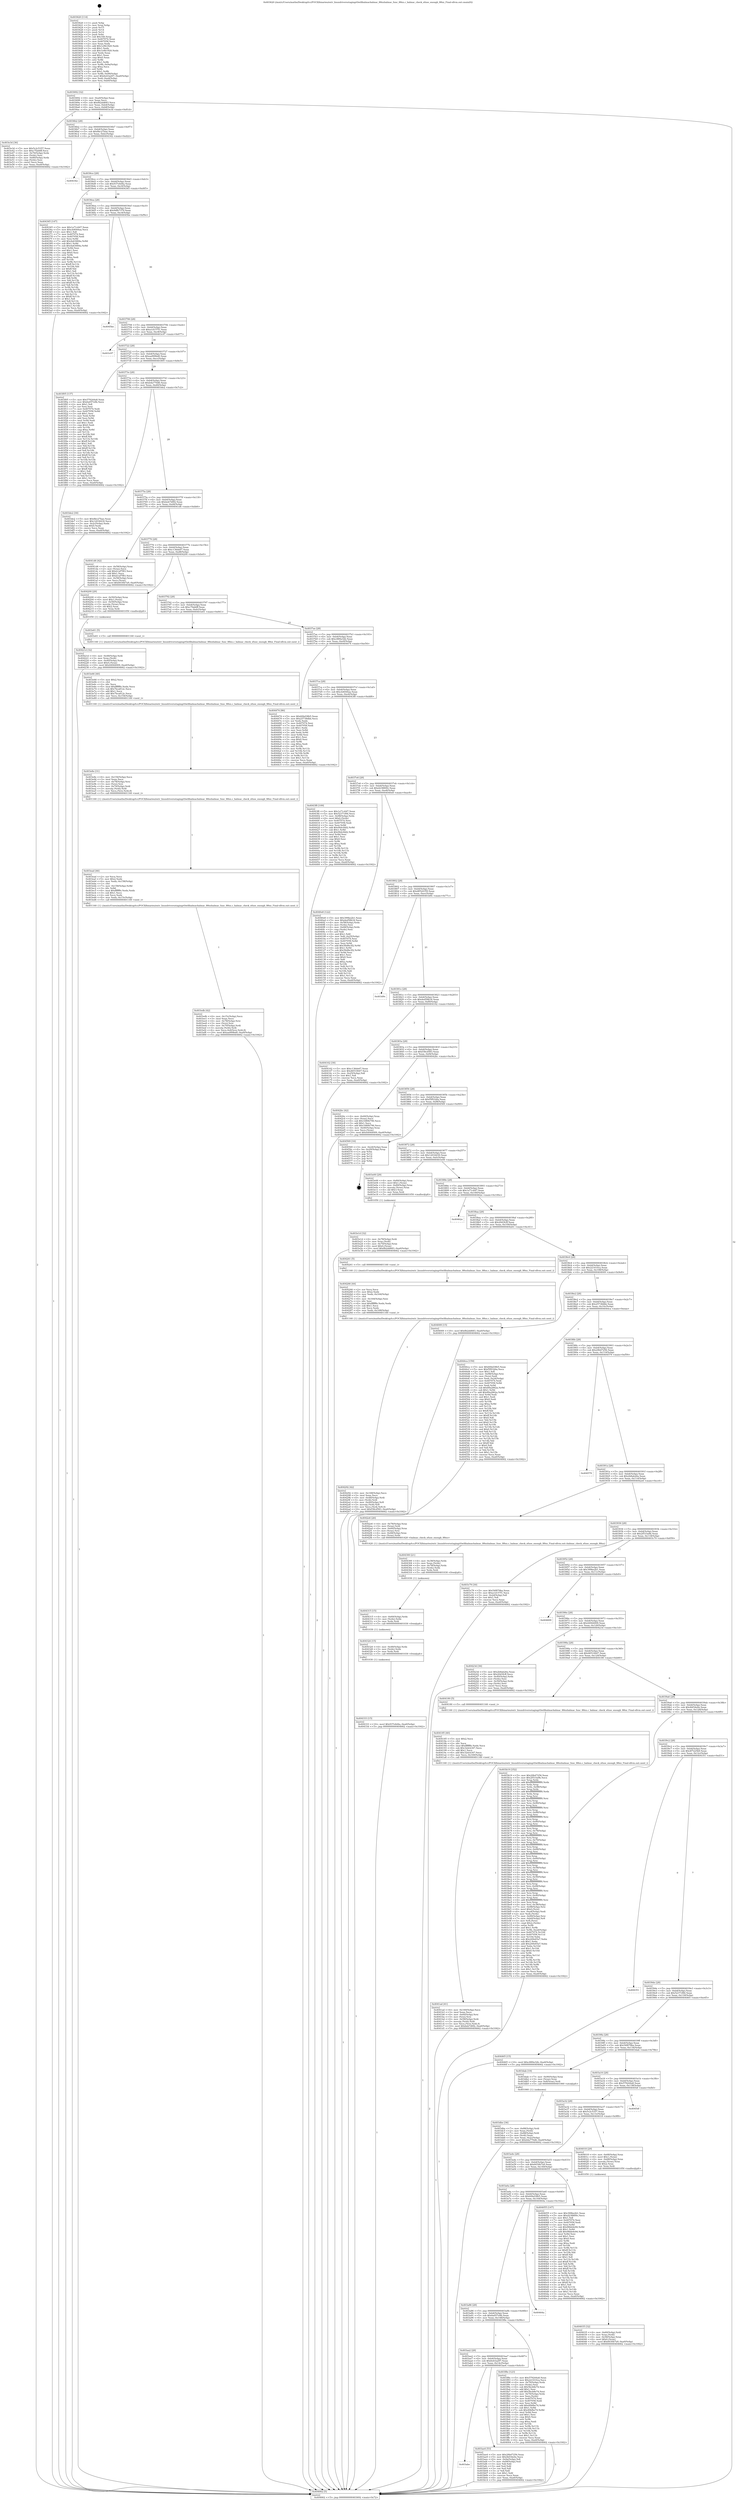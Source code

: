 digraph "0x403620" {
  label = "0x403620 (/mnt/c/Users/mathe/Desktop/tcc/POCII/binaries/extr_linuxdriversstagingrtlwifihalmachalmac_88xxhalmac_func_88xx.c_halmac_check_efuse_enough_88xx_Final-ollvm.out::main(0))"
  labelloc = "t"
  node[shape=record]

  Entry [label="",width=0.3,height=0.3,shape=circle,fillcolor=black,style=filled]
  "0x403692" [label="{
     0x403692 [32]\l
     | [instrs]\l
     &nbsp;&nbsp;0x403692 \<+6\>: mov -0xa0(%rbp),%eax\l
     &nbsp;&nbsp;0x403698 \<+2\>: mov %eax,%ecx\l
     &nbsp;&nbsp;0x40369a \<+6\>: sub $0x8b2dd683,%ecx\l
     &nbsp;&nbsp;0x4036a0 \<+6\>: mov %eax,-0xb4(%rbp)\l
     &nbsp;&nbsp;0x4036a6 \<+6\>: mov %ecx,-0xb8(%rbp)\l
     &nbsp;&nbsp;0x4036ac \<+6\>: je 0000000000403e3d \<main+0x81d\>\l
  }"]
  "0x403e3d" [label="{
     0x403e3d [36]\l
     | [instrs]\l
     &nbsp;&nbsp;0x403e3d \<+5\>: mov $0x5c2c5357,%eax\l
     &nbsp;&nbsp;0x403e42 \<+5\>: mov $0xc7fab6ff,%ecx\l
     &nbsp;&nbsp;0x403e47 \<+4\>: mov -0x70(%rbp),%rdx\l
     &nbsp;&nbsp;0x403e4b \<+2\>: mov (%rdx),%esi\l
     &nbsp;&nbsp;0x403e4d \<+4\>: mov -0x80(%rbp),%rdx\l
     &nbsp;&nbsp;0x403e51 \<+2\>: cmp (%rdx),%esi\l
     &nbsp;&nbsp;0x403e53 \<+3\>: cmovl %ecx,%eax\l
     &nbsp;&nbsp;0x403e56 \<+6\>: mov %eax,-0xa0(%rbp)\l
     &nbsp;&nbsp;0x403e5c \<+5\>: jmp 0000000000404662 \<main+0x1042\>\l
  }"]
  "0x4036b2" [label="{
     0x4036b2 [28]\l
     | [instrs]\l
     &nbsp;&nbsp;0x4036b2 \<+5\>: jmp 00000000004036b7 \<main+0x97\>\l
     &nbsp;&nbsp;0x4036b7 \<+6\>: mov -0xb4(%rbp),%eax\l
     &nbsp;&nbsp;0x4036bd \<+5\>: sub $0x8bc27bae,%eax\l
     &nbsp;&nbsp;0x4036c2 \<+6\>: mov %eax,-0xbc(%rbp)\l
     &nbsp;&nbsp;0x4036c8 \<+6\>: je 0000000000404342 \<main+0xd22\>\l
  }"]
  Exit [label="",width=0.3,height=0.3,shape=circle,fillcolor=black,style=filled,peripheries=2]
  "0x404342" [label="{
     0x404342\l
  }", style=dashed]
  "0x4036ce" [label="{
     0x4036ce [28]\l
     | [instrs]\l
     &nbsp;&nbsp;0x4036ce \<+5\>: jmp 00000000004036d3 \<main+0xb3\>\l
     &nbsp;&nbsp;0x4036d3 \<+6\>: mov -0xb4(%rbp),%eax\l
     &nbsp;&nbsp;0x4036d9 \<+5\>: sub $0x937e4d4a,%eax\l
     &nbsp;&nbsp;0x4036de \<+6\>: mov %eax,-0xc0(%rbp)\l
     &nbsp;&nbsp;0x4036e4 \<+6\>: je 0000000000404365 \<main+0xd45\>\l
  }"]
  "0x404333" [label="{
     0x404333 [15]\l
     | [instrs]\l
     &nbsp;&nbsp;0x404333 \<+10\>: movl $0x937e4d4a,-0xa0(%rbp)\l
     &nbsp;&nbsp;0x40433d \<+5\>: jmp 0000000000404662 \<main+0x1042\>\l
  }"]
  "0x404365" [label="{
     0x404365 [147]\l
     | [instrs]\l
     &nbsp;&nbsp;0x404365 \<+5\>: mov $0x1a71c647,%eax\l
     &nbsp;&nbsp;0x40436a \<+5\>: mov $0xcb4044aa,%ecx\l
     &nbsp;&nbsp;0x40436f \<+2\>: mov $0x1,%dl\l
     &nbsp;&nbsp;0x404371 \<+7\>: mov 0x407074,%esi\l
     &nbsp;&nbsp;0x404378 \<+7\>: mov 0x407058,%edi\l
     &nbsp;&nbsp;0x40437f \<+3\>: mov %esi,%r8d\l
     &nbsp;&nbsp;0x404382 \<+7\>: add $0x4a63684a,%r8d\l
     &nbsp;&nbsp;0x404389 \<+4\>: sub $0x1,%r8d\l
     &nbsp;&nbsp;0x40438d \<+7\>: sub $0x4a63684a,%r8d\l
     &nbsp;&nbsp;0x404394 \<+4\>: imul %r8d,%esi\l
     &nbsp;&nbsp;0x404398 \<+3\>: and $0x1,%esi\l
     &nbsp;&nbsp;0x40439b \<+3\>: cmp $0x0,%esi\l
     &nbsp;&nbsp;0x40439e \<+4\>: sete %r9b\l
     &nbsp;&nbsp;0x4043a2 \<+3\>: cmp $0xa,%edi\l
     &nbsp;&nbsp;0x4043a5 \<+4\>: setl %r10b\l
     &nbsp;&nbsp;0x4043a9 \<+3\>: mov %r9b,%r11b\l
     &nbsp;&nbsp;0x4043ac \<+4\>: xor $0xff,%r11b\l
     &nbsp;&nbsp;0x4043b0 \<+3\>: mov %r10b,%bl\l
     &nbsp;&nbsp;0x4043b3 \<+3\>: xor $0xff,%bl\l
     &nbsp;&nbsp;0x4043b6 \<+3\>: xor $0x1,%dl\l
     &nbsp;&nbsp;0x4043b9 \<+3\>: mov %r11b,%r14b\l
     &nbsp;&nbsp;0x4043bc \<+4\>: and $0xff,%r14b\l
     &nbsp;&nbsp;0x4043c0 \<+3\>: and %dl,%r9b\l
     &nbsp;&nbsp;0x4043c3 \<+3\>: mov %bl,%r15b\l
     &nbsp;&nbsp;0x4043c6 \<+4\>: and $0xff,%r15b\l
     &nbsp;&nbsp;0x4043ca \<+3\>: and %dl,%r10b\l
     &nbsp;&nbsp;0x4043cd \<+3\>: or %r9b,%r14b\l
     &nbsp;&nbsp;0x4043d0 \<+3\>: or %r10b,%r15b\l
     &nbsp;&nbsp;0x4043d3 \<+3\>: xor %r15b,%r14b\l
     &nbsp;&nbsp;0x4043d6 \<+3\>: or %bl,%r11b\l
     &nbsp;&nbsp;0x4043d9 \<+4\>: xor $0xff,%r11b\l
     &nbsp;&nbsp;0x4043dd \<+3\>: or $0x1,%dl\l
     &nbsp;&nbsp;0x4043e0 \<+3\>: and %dl,%r11b\l
     &nbsp;&nbsp;0x4043e3 \<+3\>: or %r11b,%r14b\l
     &nbsp;&nbsp;0x4043e6 \<+4\>: test $0x1,%r14b\l
     &nbsp;&nbsp;0x4043ea \<+3\>: cmovne %ecx,%eax\l
     &nbsp;&nbsp;0x4043ed \<+6\>: mov %eax,-0xa0(%rbp)\l
     &nbsp;&nbsp;0x4043f3 \<+5\>: jmp 0000000000404662 \<main+0x1042\>\l
  }"]
  "0x4036ea" [label="{
     0x4036ea [28]\l
     | [instrs]\l
     &nbsp;&nbsp;0x4036ea \<+5\>: jmp 00000000004036ef \<main+0xcf\>\l
     &nbsp;&nbsp;0x4036ef \<+6\>: mov -0xb4(%rbp),%eax\l
     &nbsp;&nbsp;0x4036f5 \<+5\>: sub $0x9dfb7379,%eax\l
     &nbsp;&nbsp;0x4036fa \<+6\>: mov %eax,-0xc4(%rbp)\l
     &nbsp;&nbsp;0x403700 \<+6\>: je 00000000004045be \<main+0xf9e\>\l
  }"]
  "0x404324" [label="{
     0x404324 [15]\l
     | [instrs]\l
     &nbsp;&nbsp;0x404324 \<+4\>: mov -0x48(%rbp),%rdx\l
     &nbsp;&nbsp;0x404328 \<+3\>: mov (%rdx),%rdx\l
     &nbsp;&nbsp;0x40432b \<+3\>: mov %rdx,%rdi\l
     &nbsp;&nbsp;0x40432e \<+5\>: call 0000000000401030 \<free@plt\>\l
     | [calls]\l
     &nbsp;&nbsp;0x401030 \{1\} (unknown)\l
  }"]
  "0x4045be" [label="{
     0x4045be\l
  }", style=dashed]
  "0x403706" [label="{
     0x403706 [28]\l
     | [instrs]\l
     &nbsp;&nbsp;0x403706 \<+5\>: jmp 000000000040370b \<main+0xeb\>\l
     &nbsp;&nbsp;0x40370b \<+6\>: mov -0xb4(%rbp),%eax\l
     &nbsp;&nbsp;0x403711 \<+5\>: sub $0xa1d157f1,%eax\l
     &nbsp;&nbsp;0x403716 \<+6\>: mov %eax,-0xc8(%rbp)\l
     &nbsp;&nbsp;0x40371c \<+6\>: je 0000000000403c97 \<main+0x677\>\l
  }"]
  "0x404315" [label="{
     0x404315 [15]\l
     | [instrs]\l
     &nbsp;&nbsp;0x404315 \<+4\>: mov -0x60(%rbp),%rdx\l
     &nbsp;&nbsp;0x404319 \<+3\>: mov (%rdx),%rdx\l
     &nbsp;&nbsp;0x40431c \<+3\>: mov %rdx,%rdi\l
     &nbsp;&nbsp;0x40431f \<+5\>: call 0000000000401030 \<free@plt\>\l
     | [calls]\l
     &nbsp;&nbsp;0x401030 \{1\} (unknown)\l
  }"]
  "0x403c97" [label="{
     0x403c97\l
  }", style=dashed]
  "0x403722" [label="{
     0x403722 [28]\l
     | [instrs]\l
     &nbsp;&nbsp;0x403722 \<+5\>: jmp 0000000000403727 \<main+0x107\>\l
     &nbsp;&nbsp;0x403727 \<+6\>: mov -0xb4(%rbp),%eax\l
     &nbsp;&nbsp;0x40372d \<+5\>: sub $0xaa999bd0,%eax\l
     &nbsp;&nbsp;0x403732 \<+6\>: mov %eax,-0xcc(%rbp)\l
     &nbsp;&nbsp;0x403738 \<+6\>: je 0000000000403f05 \<main+0x8e5\>\l
  }"]
  "0x404300" [label="{
     0x404300 [21]\l
     | [instrs]\l
     &nbsp;&nbsp;0x404300 \<+4\>: mov -0x38(%rbp),%rdx\l
     &nbsp;&nbsp;0x404304 \<+2\>: mov %eax,(%rdx)\l
     &nbsp;&nbsp;0x404306 \<+4\>: mov -0x78(%rbp),%rdx\l
     &nbsp;&nbsp;0x40430a \<+3\>: mov (%rdx),%rdx\l
     &nbsp;&nbsp;0x40430d \<+3\>: mov %rdx,%rdi\l
     &nbsp;&nbsp;0x404310 \<+5\>: call 0000000000401030 \<free@plt\>\l
     | [calls]\l
     &nbsp;&nbsp;0x401030 \{1\} (unknown)\l
  }"]
  "0x403f05" [label="{
     0x403f05 [137]\l
     | [instrs]\l
     &nbsp;&nbsp;0x403f05 \<+5\>: mov $0x579244a8,%eax\l
     &nbsp;&nbsp;0x403f0a \<+5\>: mov $0x6a057e9b,%ecx\l
     &nbsp;&nbsp;0x403f0f \<+2\>: mov $0x1,%dl\l
     &nbsp;&nbsp;0x403f11 \<+2\>: xor %esi,%esi\l
     &nbsp;&nbsp;0x403f13 \<+7\>: mov 0x407074,%edi\l
     &nbsp;&nbsp;0x403f1a \<+8\>: mov 0x407058,%r8d\l
     &nbsp;&nbsp;0x403f22 \<+3\>: sub $0x1,%esi\l
     &nbsp;&nbsp;0x403f25 \<+3\>: mov %edi,%r9d\l
     &nbsp;&nbsp;0x403f28 \<+3\>: add %esi,%r9d\l
     &nbsp;&nbsp;0x403f2b \<+4\>: imul %r9d,%edi\l
     &nbsp;&nbsp;0x403f2f \<+3\>: and $0x1,%edi\l
     &nbsp;&nbsp;0x403f32 \<+3\>: cmp $0x0,%edi\l
     &nbsp;&nbsp;0x403f35 \<+4\>: sete %r10b\l
     &nbsp;&nbsp;0x403f39 \<+4\>: cmp $0xa,%r8d\l
     &nbsp;&nbsp;0x403f3d \<+4\>: setl %r11b\l
     &nbsp;&nbsp;0x403f41 \<+3\>: mov %r10b,%bl\l
     &nbsp;&nbsp;0x403f44 \<+3\>: xor $0xff,%bl\l
     &nbsp;&nbsp;0x403f47 \<+3\>: mov %r11b,%r14b\l
     &nbsp;&nbsp;0x403f4a \<+4\>: xor $0xff,%r14b\l
     &nbsp;&nbsp;0x403f4e \<+3\>: xor $0x1,%dl\l
     &nbsp;&nbsp;0x403f51 \<+3\>: mov %bl,%r15b\l
     &nbsp;&nbsp;0x403f54 \<+4\>: and $0xff,%r15b\l
     &nbsp;&nbsp;0x403f58 \<+3\>: and %dl,%r10b\l
     &nbsp;&nbsp;0x403f5b \<+3\>: mov %r14b,%r12b\l
     &nbsp;&nbsp;0x403f5e \<+4\>: and $0xff,%r12b\l
     &nbsp;&nbsp;0x403f62 \<+3\>: and %dl,%r11b\l
     &nbsp;&nbsp;0x403f65 \<+3\>: or %r10b,%r15b\l
     &nbsp;&nbsp;0x403f68 \<+3\>: or %r11b,%r12b\l
     &nbsp;&nbsp;0x403f6b \<+3\>: xor %r12b,%r15b\l
     &nbsp;&nbsp;0x403f6e \<+3\>: or %r14b,%bl\l
     &nbsp;&nbsp;0x403f71 \<+3\>: xor $0xff,%bl\l
     &nbsp;&nbsp;0x403f74 \<+3\>: or $0x1,%dl\l
     &nbsp;&nbsp;0x403f77 \<+2\>: and %dl,%bl\l
     &nbsp;&nbsp;0x403f79 \<+3\>: or %bl,%r15b\l
     &nbsp;&nbsp;0x403f7c \<+4\>: test $0x1,%r15b\l
     &nbsp;&nbsp;0x403f80 \<+3\>: cmovne %ecx,%eax\l
     &nbsp;&nbsp;0x403f83 \<+6\>: mov %eax,-0xa0(%rbp)\l
     &nbsp;&nbsp;0x403f89 \<+5\>: jmp 0000000000404662 \<main+0x1042\>\l
  }"]
  "0x40373e" [label="{
     0x40373e [28]\l
     | [instrs]\l
     &nbsp;&nbsp;0x40373e \<+5\>: jmp 0000000000403743 \<main+0x123\>\l
     &nbsp;&nbsp;0x403743 \<+6\>: mov -0xb4(%rbp),%eax\l
     &nbsp;&nbsp;0x403749 \<+5\>: sub $0xb4a770d6,%eax\l
     &nbsp;&nbsp;0x40374e \<+6\>: mov %eax,-0xd0(%rbp)\l
     &nbsp;&nbsp;0x403754 \<+6\>: je 0000000000403de2 \<main+0x7c2\>\l
  }"]
  "0x404292" [label="{
     0x404292 [42]\l
     | [instrs]\l
     &nbsp;&nbsp;0x404292 \<+6\>: mov -0x168(%rbp),%ecx\l
     &nbsp;&nbsp;0x404298 \<+3\>: imul %eax,%ecx\l
     &nbsp;&nbsp;0x40429b \<+4\>: mov -0x48(%rbp),%rdi\l
     &nbsp;&nbsp;0x40429f \<+3\>: mov (%rdi),%rdi\l
     &nbsp;&nbsp;0x4042a2 \<+4\>: mov -0x40(%rbp),%r8\l
     &nbsp;&nbsp;0x4042a6 \<+3\>: movslq (%r8),%r8\l
     &nbsp;&nbsp;0x4042a9 \<+4\>: mov %ecx,(%rdi,%r8,4)\l
     &nbsp;&nbsp;0x4042ad \<+10\>: movl $0xf38cd583,-0xa0(%rbp)\l
     &nbsp;&nbsp;0x4042b7 \<+5\>: jmp 0000000000404662 \<main+0x1042\>\l
  }"]
  "0x403de2" [label="{
     0x403de2 [30]\l
     | [instrs]\l
     &nbsp;&nbsp;0x403de2 \<+5\>: mov $0x8bc27bae,%eax\l
     &nbsp;&nbsp;0x403de7 \<+5\>: mov $0x12034430,%ecx\l
     &nbsp;&nbsp;0x403dec \<+3\>: mov -0x2c(%rbp),%edx\l
     &nbsp;&nbsp;0x403def \<+3\>: cmp $0x0,%edx\l
     &nbsp;&nbsp;0x403df2 \<+3\>: cmove %ecx,%eax\l
     &nbsp;&nbsp;0x403df5 \<+6\>: mov %eax,-0xa0(%rbp)\l
     &nbsp;&nbsp;0x403dfb \<+5\>: jmp 0000000000404662 \<main+0x1042\>\l
  }"]
  "0x40375a" [label="{
     0x40375a [28]\l
     | [instrs]\l
     &nbsp;&nbsp;0x40375a \<+5\>: jmp 000000000040375f \<main+0x13f\>\l
     &nbsp;&nbsp;0x40375f \<+6\>: mov -0xb4(%rbp),%eax\l
     &nbsp;&nbsp;0x403765 \<+5\>: sub $0xbeb7d0f2,%eax\l
     &nbsp;&nbsp;0x40376a \<+6\>: mov %eax,-0xd4(%rbp)\l
     &nbsp;&nbsp;0x403770 \<+6\>: je 00000000004041d6 \<main+0xbb6\>\l
  }"]
  "0x404266" [label="{
     0x404266 [44]\l
     | [instrs]\l
     &nbsp;&nbsp;0x404266 \<+2\>: xor %ecx,%ecx\l
     &nbsp;&nbsp;0x404268 \<+5\>: mov $0x2,%edx\l
     &nbsp;&nbsp;0x40426d \<+6\>: mov %edx,-0x164(%rbp)\l
     &nbsp;&nbsp;0x404273 \<+1\>: cltd\l
     &nbsp;&nbsp;0x404274 \<+6\>: mov -0x164(%rbp),%esi\l
     &nbsp;&nbsp;0x40427a \<+2\>: idiv %esi\l
     &nbsp;&nbsp;0x40427c \<+6\>: imul $0xfffffffe,%edx,%edx\l
     &nbsp;&nbsp;0x404282 \<+3\>: sub $0x1,%ecx\l
     &nbsp;&nbsp;0x404285 \<+2\>: sub %ecx,%edx\l
     &nbsp;&nbsp;0x404287 \<+6\>: mov %edx,-0x168(%rbp)\l
     &nbsp;&nbsp;0x40428d \<+5\>: call 0000000000401160 \<next_i\>\l
     | [calls]\l
     &nbsp;&nbsp;0x401160 \{1\} (/mnt/c/Users/mathe/Desktop/tcc/POCII/binaries/extr_linuxdriversstagingrtlwifihalmachalmac_88xxhalmac_func_88xx.c_halmac_check_efuse_enough_88xx_Final-ollvm.out::next_i)\l
  }"]
  "0x4041d6" [label="{
     0x4041d6 [42]\l
     | [instrs]\l
     &nbsp;&nbsp;0x4041d6 \<+4\>: mov -0x58(%rbp),%rax\l
     &nbsp;&nbsp;0x4041da \<+2\>: mov (%rax),%ecx\l
     &nbsp;&nbsp;0x4041dc \<+6\>: add $0xb1af7f83,%ecx\l
     &nbsp;&nbsp;0x4041e2 \<+3\>: add $0x1,%ecx\l
     &nbsp;&nbsp;0x4041e5 \<+6\>: sub $0xb1af7f83,%ecx\l
     &nbsp;&nbsp;0x4041eb \<+4\>: mov -0x58(%rbp),%rax\l
     &nbsp;&nbsp;0x4041ef \<+2\>: mov %ecx,(%rax)\l
     &nbsp;&nbsp;0x4041f1 \<+10\>: movl $0x6030b7a9,-0xa0(%rbp)\l
     &nbsp;&nbsp;0x4041fb \<+5\>: jmp 0000000000404662 \<main+0x1042\>\l
  }"]
  "0x403776" [label="{
     0x403776 [28]\l
     | [instrs]\l
     &nbsp;&nbsp;0x403776 \<+5\>: jmp 000000000040377b \<main+0x15b\>\l
     &nbsp;&nbsp;0x40377b \<+6\>: mov -0xb4(%rbp),%eax\l
     &nbsp;&nbsp;0x403781 \<+5\>: sub $0xc136de67,%eax\l
     &nbsp;&nbsp;0x403786 \<+6\>: mov %eax,-0xd8(%rbp)\l
     &nbsp;&nbsp;0x40378c \<+6\>: je 0000000000404200 \<main+0xbe0\>\l
  }"]
  "0x40421d" [label="{
     0x40421d [32]\l
     | [instrs]\l
     &nbsp;&nbsp;0x40421d \<+4\>: mov -0x48(%rbp),%rdi\l
     &nbsp;&nbsp;0x404221 \<+3\>: mov %rax,(%rdi)\l
     &nbsp;&nbsp;0x404224 \<+4\>: mov -0x40(%rbp),%rax\l
     &nbsp;&nbsp;0x404228 \<+6\>: movl $0x0,(%rax)\l
     &nbsp;&nbsp;0x40422e \<+10\>: movl $0x44944009,-0xa0(%rbp)\l
     &nbsp;&nbsp;0x404238 \<+5\>: jmp 0000000000404662 \<main+0x1042\>\l
  }"]
  "0x404200" [label="{
     0x404200 [29]\l
     | [instrs]\l
     &nbsp;&nbsp;0x404200 \<+4\>: mov -0x50(%rbp),%rax\l
     &nbsp;&nbsp;0x404204 \<+6\>: movl $0x1,(%rax)\l
     &nbsp;&nbsp;0x40420a \<+4\>: mov -0x50(%rbp),%rax\l
     &nbsp;&nbsp;0x40420e \<+3\>: movslq (%rax),%rax\l
     &nbsp;&nbsp;0x404211 \<+4\>: shl $0x2,%rax\l
     &nbsp;&nbsp;0x404215 \<+3\>: mov %rax,%rdi\l
     &nbsp;&nbsp;0x404218 \<+5\>: call 0000000000401050 \<malloc@plt\>\l
     | [calls]\l
     &nbsp;&nbsp;0x401050 \{1\} (unknown)\l
  }"]
  "0x403792" [label="{
     0x403792 [28]\l
     | [instrs]\l
     &nbsp;&nbsp;0x403792 \<+5\>: jmp 0000000000403797 \<main+0x177\>\l
     &nbsp;&nbsp;0x403797 \<+6\>: mov -0xb4(%rbp),%eax\l
     &nbsp;&nbsp;0x40379d \<+5\>: sub $0xc7fab6ff,%eax\l
     &nbsp;&nbsp;0x4037a2 \<+6\>: mov %eax,-0xdc(%rbp)\l
     &nbsp;&nbsp;0x4037a8 \<+6\>: je 0000000000403e61 \<main+0x841\>\l
  }"]
  "0x4041ad" [label="{
     0x4041ad [41]\l
     | [instrs]\l
     &nbsp;&nbsp;0x4041ad \<+6\>: mov -0x160(%rbp),%ecx\l
     &nbsp;&nbsp;0x4041b3 \<+3\>: imul %eax,%ecx\l
     &nbsp;&nbsp;0x4041b6 \<+4\>: mov -0x60(%rbp),%rsi\l
     &nbsp;&nbsp;0x4041ba \<+3\>: mov (%rsi),%rsi\l
     &nbsp;&nbsp;0x4041bd \<+4\>: mov -0x58(%rbp),%rdi\l
     &nbsp;&nbsp;0x4041c1 \<+3\>: movslq (%rdi),%rdi\l
     &nbsp;&nbsp;0x4041c4 \<+3\>: mov %ecx,(%rsi,%rdi,4)\l
     &nbsp;&nbsp;0x4041c7 \<+10\>: movl $0xbeb7d0f2,-0xa0(%rbp)\l
     &nbsp;&nbsp;0x4041d1 \<+5\>: jmp 0000000000404662 \<main+0x1042\>\l
  }"]
  "0x403e61" [label="{
     0x403e61 [5]\l
     | [instrs]\l
     &nbsp;&nbsp;0x403e61 \<+5\>: call 0000000000401160 \<next_i\>\l
     | [calls]\l
     &nbsp;&nbsp;0x401160 \{1\} (/mnt/c/Users/mathe/Desktop/tcc/POCII/binaries/extr_linuxdriversstagingrtlwifihalmachalmac_88xxhalmac_func_88xx.c_halmac_check_efuse_enough_88xx_Final-ollvm.out::next_i)\l
  }"]
  "0x4037ae" [label="{
     0x4037ae [28]\l
     | [instrs]\l
     &nbsp;&nbsp;0x4037ae \<+5\>: jmp 00000000004037b3 \<main+0x193\>\l
     &nbsp;&nbsp;0x4037b3 \<+6\>: mov -0xb4(%rbp),%eax\l
     &nbsp;&nbsp;0x4037b9 \<+5\>: sub $0xc889a32b,%eax\l
     &nbsp;&nbsp;0x4037be \<+6\>: mov %eax,-0xe0(%rbp)\l
     &nbsp;&nbsp;0x4037c4 \<+6\>: je 0000000000404474 \<main+0xe54\>\l
  }"]
  "0x404185" [label="{
     0x404185 [40]\l
     | [instrs]\l
     &nbsp;&nbsp;0x404185 \<+5\>: mov $0x2,%ecx\l
     &nbsp;&nbsp;0x40418a \<+1\>: cltd\l
     &nbsp;&nbsp;0x40418b \<+2\>: idiv %ecx\l
     &nbsp;&nbsp;0x40418d \<+6\>: imul $0xfffffffe,%edx,%ecx\l
     &nbsp;&nbsp;0x404193 \<+6\>: sub $0x32dcb347,%ecx\l
     &nbsp;&nbsp;0x404199 \<+3\>: add $0x1,%ecx\l
     &nbsp;&nbsp;0x40419c \<+6\>: add $0x32dcb347,%ecx\l
     &nbsp;&nbsp;0x4041a2 \<+6\>: mov %ecx,-0x160(%rbp)\l
     &nbsp;&nbsp;0x4041a8 \<+5\>: call 0000000000401160 \<next_i\>\l
     | [calls]\l
     &nbsp;&nbsp;0x401160 \{1\} (/mnt/c/Users/mathe/Desktop/tcc/POCII/binaries/extr_linuxdriversstagingrtlwifihalmachalmac_88xxhalmac_func_88xx.c_halmac_check_efuse_enough_88xx_Final-ollvm.out::next_i)\l
  }"]
  "0x404474" [label="{
     0x404474 [86]\l
     | [instrs]\l
     &nbsp;&nbsp;0x404474 \<+5\>: mov $0x60bd38b5,%eax\l
     &nbsp;&nbsp;0x404479 \<+5\>: mov $0x25738dbb,%ecx\l
     &nbsp;&nbsp;0x40447e \<+2\>: xor %edx,%edx\l
     &nbsp;&nbsp;0x404480 \<+7\>: mov 0x407074,%esi\l
     &nbsp;&nbsp;0x404487 \<+7\>: mov 0x407058,%edi\l
     &nbsp;&nbsp;0x40448e \<+3\>: sub $0x1,%edx\l
     &nbsp;&nbsp;0x404491 \<+3\>: mov %esi,%r8d\l
     &nbsp;&nbsp;0x404494 \<+3\>: add %edx,%r8d\l
     &nbsp;&nbsp;0x404497 \<+4\>: imul %r8d,%esi\l
     &nbsp;&nbsp;0x40449b \<+3\>: and $0x1,%esi\l
     &nbsp;&nbsp;0x40449e \<+3\>: cmp $0x0,%esi\l
     &nbsp;&nbsp;0x4044a1 \<+4\>: sete %r9b\l
     &nbsp;&nbsp;0x4044a5 \<+3\>: cmp $0xa,%edi\l
     &nbsp;&nbsp;0x4044a8 \<+4\>: setl %r10b\l
     &nbsp;&nbsp;0x4044ac \<+3\>: mov %r9b,%r11b\l
     &nbsp;&nbsp;0x4044af \<+3\>: and %r10b,%r11b\l
     &nbsp;&nbsp;0x4044b2 \<+3\>: xor %r10b,%r9b\l
     &nbsp;&nbsp;0x4044b5 \<+3\>: or %r9b,%r11b\l
     &nbsp;&nbsp;0x4044b8 \<+4\>: test $0x1,%r11b\l
     &nbsp;&nbsp;0x4044bc \<+3\>: cmovne %ecx,%eax\l
     &nbsp;&nbsp;0x4044bf \<+6\>: mov %eax,-0xa0(%rbp)\l
     &nbsp;&nbsp;0x4044c5 \<+5\>: jmp 0000000000404662 \<main+0x1042\>\l
  }"]
  "0x4037ca" [label="{
     0x4037ca [28]\l
     | [instrs]\l
     &nbsp;&nbsp;0x4037ca \<+5\>: jmp 00000000004037cf \<main+0x1af\>\l
     &nbsp;&nbsp;0x4037cf \<+6\>: mov -0xb4(%rbp),%eax\l
     &nbsp;&nbsp;0x4037d5 \<+5\>: sub $0xcb4044aa,%eax\l
     &nbsp;&nbsp;0x4037da \<+6\>: mov %eax,-0xe4(%rbp)\l
     &nbsp;&nbsp;0x4037e0 \<+6\>: je 00000000004043f8 \<main+0xdd8\>\l
  }"]
  "0x404035" [label="{
     0x404035 [32]\l
     | [instrs]\l
     &nbsp;&nbsp;0x404035 \<+4\>: mov -0x60(%rbp),%rdi\l
     &nbsp;&nbsp;0x404039 \<+3\>: mov %rax,(%rdi)\l
     &nbsp;&nbsp;0x40403c \<+4\>: mov -0x58(%rbp),%rax\l
     &nbsp;&nbsp;0x404040 \<+6\>: movl $0x0,(%rax)\l
     &nbsp;&nbsp;0x404046 \<+10\>: movl $0x6030b7a9,-0xa0(%rbp)\l
     &nbsp;&nbsp;0x404050 \<+5\>: jmp 0000000000404662 \<main+0x1042\>\l
  }"]
  "0x4043f8" [label="{
     0x4043f8 [109]\l
     | [instrs]\l
     &nbsp;&nbsp;0x4043f8 \<+5\>: mov $0x1a71c647,%eax\l
     &nbsp;&nbsp;0x4043fd \<+5\>: mov $0x52371f84,%ecx\l
     &nbsp;&nbsp;0x404402 \<+7\>: mov -0x98(%rbp),%rdx\l
     &nbsp;&nbsp;0x404409 \<+6\>: movl $0x0,(%rdx)\l
     &nbsp;&nbsp;0x40440f \<+7\>: mov 0x407074,%esi\l
     &nbsp;&nbsp;0x404416 \<+7\>: mov 0x407058,%edi\l
     &nbsp;&nbsp;0x40441d \<+3\>: mov %esi,%r8d\l
     &nbsp;&nbsp;0x404420 \<+7\>: add $0x94dcfdd2,%r8d\l
     &nbsp;&nbsp;0x404427 \<+4\>: sub $0x1,%r8d\l
     &nbsp;&nbsp;0x40442b \<+7\>: sub $0x94dcfdd2,%r8d\l
     &nbsp;&nbsp;0x404432 \<+4\>: imul %r8d,%esi\l
     &nbsp;&nbsp;0x404436 \<+3\>: and $0x1,%esi\l
     &nbsp;&nbsp;0x404439 \<+3\>: cmp $0x0,%esi\l
     &nbsp;&nbsp;0x40443c \<+4\>: sete %r9b\l
     &nbsp;&nbsp;0x404440 \<+3\>: cmp $0xa,%edi\l
     &nbsp;&nbsp;0x404443 \<+4\>: setl %r10b\l
     &nbsp;&nbsp;0x404447 \<+3\>: mov %r9b,%r11b\l
     &nbsp;&nbsp;0x40444a \<+3\>: and %r10b,%r11b\l
     &nbsp;&nbsp;0x40444d \<+3\>: xor %r10b,%r9b\l
     &nbsp;&nbsp;0x404450 \<+3\>: or %r9b,%r11b\l
     &nbsp;&nbsp;0x404453 \<+4\>: test $0x1,%r11b\l
     &nbsp;&nbsp;0x404457 \<+3\>: cmovne %ecx,%eax\l
     &nbsp;&nbsp;0x40445a \<+6\>: mov %eax,-0xa0(%rbp)\l
     &nbsp;&nbsp;0x404460 \<+5\>: jmp 0000000000404662 \<main+0x1042\>\l
  }"]
  "0x4037e6" [label="{
     0x4037e6 [28]\l
     | [instrs]\l
     &nbsp;&nbsp;0x4037e6 \<+5\>: jmp 00000000004037eb \<main+0x1cb\>\l
     &nbsp;&nbsp;0x4037eb \<+6\>: mov -0xb4(%rbp),%eax\l
     &nbsp;&nbsp;0x4037f1 \<+5\>: sub $0xd238800c,%eax\l
     &nbsp;&nbsp;0x4037f6 \<+6\>: mov %eax,-0xe8(%rbp)\l
     &nbsp;&nbsp;0x4037fc \<+6\>: je 00000000004040e8 \<main+0xac8\>\l
  }"]
  "0x403edb" [label="{
     0x403edb [42]\l
     | [instrs]\l
     &nbsp;&nbsp;0x403edb \<+6\>: mov -0x15c(%rbp),%ecx\l
     &nbsp;&nbsp;0x403ee1 \<+3\>: imul %eax,%ecx\l
     &nbsp;&nbsp;0x403ee4 \<+4\>: mov -0x78(%rbp),%rsi\l
     &nbsp;&nbsp;0x403ee8 \<+3\>: mov (%rsi),%rsi\l
     &nbsp;&nbsp;0x403eeb \<+4\>: mov -0x70(%rbp),%rdi\l
     &nbsp;&nbsp;0x403eef \<+3\>: movslq (%rdi),%rdi\l
     &nbsp;&nbsp;0x403ef2 \<+4\>: mov %ecx,0x4(%rsi,%rdi,8)\l
     &nbsp;&nbsp;0x403ef6 \<+10\>: movl $0xaa999bd0,-0xa0(%rbp)\l
     &nbsp;&nbsp;0x403f00 \<+5\>: jmp 0000000000404662 \<main+0x1042\>\l
  }"]
  "0x4040e8" [label="{
     0x4040e8 [122]\l
     | [instrs]\l
     &nbsp;&nbsp;0x4040e8 \<+5\>: mov $0x399be2b1,%eax\l
     &nbsp;&nbsp;0x4040ed \<+5\>: mov $0xded58b34,%ecx\l
     &nbsp;&nbsp;0x4040f2 \<+4\>: mov -0x58(%rbp),%rdx\l
     &nbsp;&nbsp;0x4040f6 \<+2\>: mov (%rdx),%esi\l
     &nbsp;&nbsp;0x4040f8 \<+4\>: mov -0x68(%rbp),%rdx\l
     &nbsp;&nbsp;0x4040fc \<+2\>: cmp (%rdx),%esi\l
     &nbsp;&nbsp;0x4040fe \<+4\>: setl %dil\l
     &nbsp;&nbsp;0x404102 \<+4\>: and $0x1,%dil\l
     &nbsp;&nbsp;0x404106 \<+4\>: mov %dil,-0x25(%rbp)\l
     &nbsp;&nbsp;0x40410a \<+7\>: mov 0x407074,%esi\l
     &nbsp;&nbsp;0x404111 \<+8\>: mov 0x407058,%r8d\l
     &nbsp;&nbsp;0x404119 \<+3\>: mov %esi,%r9d\l
     &nbsp;&nbsp;0x40411c \<+7\>: add $0x56d8e3f2,%r9d\l
     &nbsp;&nbsp;0x404123 \<+4\>: sub $0x1,%r9d\l
     &nbsp;&nbsp;0x404127 \<+7\>: sub $0x56d8e3f2,%r9d\l
     &nbsp;&nbsp;0x40412e \<+4\>: imul %r9d,%esi\l
     &nbsp;&nbsp;0x404132 \<+3\>: and $0x1,%esi\l
     &nbsp;&nbsp;0x404135 \<+3\>: cmp $0x0,%esi\l
     &nbsp;&nbsp;0x404138 \<+4\>: sete %dil\l
     &nbsp;&nbsp;0x40413c \<+4\>: cmp $0xa,%r8d\l
     &nbsp;&nbsp;0x404140 \<+4\>: setl %r10b\l
     &nbsp;&nbsp;0x404144 \<+3\>: mov %dil,%r11b\l
     &nbsp;&nbsp;0x404147 \<+3\>: and %r10b,%r11b\l
     &nbsp;&nbsp;0x40414a \<+3\>: xor %r10b,%dil\l
     &nbsp;&nbsp;0x40414d \<+3\>: or %dil,%r11b\l
     &nbsp;&nbsp;0x404150 \<+4\>: test $0x1,%r11b\l
     &nbsp;&nbsp;0x404154 \<+3\>: cmovne %ecx,%eax\l
     &nbsp;&nbsp;0x404157 \<+6\>: mov %eax,-0xa0(%rbp)\l
     &nbsp;&nbsp;0x40415d \<+5\>: jmp 0000000000404662 \<main+0x1042\>\l
  }"]
  "0x403802" [label="{
     0x403802 [28]\l
     | [instrs]\l
     &nbsp;&nbsp;0x403802 \<+5\>: jmp 0000000000403807 \<main+0x1e7\>\l
     &nbsp;&nbsp;0x403807 \<+6\>: mov -0xb4(%rbp),%eax\l
     &nbsp;&nbsp;0x40380d \<+5\>: sub $0xd8524359,%eax\l
     &nbsp;&nbsp;0x403812 \<+6\>: mov %eax,-0xec(%rbp)\l
     &nbsp;&nbsp;0x403818 \<+6\>: je 0000000000403d9c \<main+0x77c\>\l
  }"]
  "0x403ead" [label="{
     0x403ead [46]\l
     | [instrs]\l
     &nbsp;&nbsp;0x403ead \<+2\>: xor %ecx,%ecx\l
     &nbsp;&nbsp;0x403eaf \<+5\>: mov $0x2,%edx\l
     &nbsp;&nbsp;0x403eb4 \<+6\>: mov %edx,-0x158(%rbp)\l
     &nbsp;&nbsp;0x403eba \<+1\>: cltd\l
     &nbsp;&nbsp;0x403ebb \<+7\>: mov -0x158(%rbp),%r8d\l
     &nbsp;&nbsp;0x403ec2 \<+3\>: idiv %r8d\l
     &nbsp;&nbsp;0x403ec5 \<+6\>: imul $0xfffffffe,%edx,%edx\l
     &nbsp;&nbsp;0x403ecb \<+3\>: sub $0x1,%ecx\l
     &nbsp;&nbsp;0x403ece \<+2\>: sub %ecx,%edx\l
     &nbsp;&nbsp;0x403ed0 \<+6\>: mov %edx,-0x15c(%rbp)\l
     &nbsp;&nbsp;0x403ed6 \<+5\>: call 0000000000401160 \<next_i\>\l
     | [calls]\l
     &nbsp;&nbsp;0x401160 \{1\} (/mnt/c/Users/mathe/Desktop/tcc/POCII/binaries/extr_linuxdriversstagingrtlwifihalmachalmac_88xxhalmac_func_88xx.c_halmac_check_efuse_enough_88xx_Final-ollvm.out::next_i)\l
  }"]
  "0x403d9c" [label="{
     0x403d9c\l
  }", style=dashed]
  "0x40381e" [label="{
     0x40381e [28]\l
     | [instrs]\l
     &nbsp;&nbsp;0x40381e \<+5\>: jmp 0000000000403823 \<main+0x203\>\l
     &nbsp;&nbsp;0x403823 \<+6\>: mov -0xb4(%rbp),%eax\l
     &nbsp;&nbsp;0x403829 \<+5\>: sub $0xded58b34,%eax\l
     &nbsp;&nbsp;0x40382e \<+6\>: mov %eax,-0xf0(%rbp)\l
     &nbsp;&nbsp;0x403834 \<+6\>: je 0000000000404162 \<main+0xb42\>\l
  }"]
  "0x403e8e" [label="{
     0x403e8e [31]\l
     | [instrs]\l
     &nbsp;&nbsp;0x403e8e \<+6\>: mov -0x154(%rbp),%ecx\l
     &nbsp;&nbsp;0x403e94 \<+3\>: imul %eax,%ecx\l
     &nbsp;&nbsp;0x403e97 \<+4\>: mov -0x78(%rbp),%rsi\l
     &nbsp;&nbsp;0x403e9b \<+3\>: mov (%rsi),%rsi\l
     &nbsp;&nbsp;0x403e9e \<+4\>: mov -0x70(%rbp),%rdi\l
     &nbsp;&nbsp;0x403ea2 \<+3\>: movslq (%rdi),%rdi\l
     &nbsp;&nbsp;0x403ea5 \<+3\>: mov %ecx,(%rsi,%rdi,8)\l
     &nbsp;&nbsp;0x403ea8 \<+5\>: call 0000000000401160 \<next_i\>\l
     | [calls]\l
     &nbsp;&nbsp;0x401160 \{1\} (/mnt/c/Users/mathe/Desktop/tcc/POCII/binaries/extr_linuxdriversstagingrtlwifihalmachalmac_88xxhalmac_func_88xx.c_halmac_check_efuse_enough_88xx_Final-ollvm.out::next_i)\l
  }"]
  "0x404162" [label="{
     0x404162 [30]\l
     | [instrs]\l
     &nbsp;&nbsp;0x404162 \<+5\>: mov $0xc136de67,%eax\l
     &nbsp;&nbsp;0x404167 \<+5\>: mov $0x46510647,%ecx\l
     &nbsp;&nbsp;0x40416c \<+3\>: mov -0x25(%rbp),%dl\l
     &nbsp;&nbsp;0x40416f \<+3\>: test $0x1,%dl\l
     &nbsp;&nbsp;0x404172 \<+3\>: cmovne %ecx,%eax\l
     &nbsp;&nbsp;0x404175 \<+6\>: mov %eax,-0xa0(%rbp)\l
     &nbsp;&nbsp;0x40417b \<+5\>: jmp 0000000000404662 \<main+0x1042\>\l
  }"]
  "0x40383a" [label="{
     0x40383a [28]\l
     | [instrs]\l
     &nbsp;&nbsp;0x40383a \<+5\>: jmp 000000000040383f \<main+0x21f\>\l
     &nbsp;&nbsp;0x40383f \<+6\>: mov -0xb4(%rbp),%eax\l
     &nbsp;&nbsp;0x403845 \<+5\>: sub $0xf38cd583,%eax\l
     &nbsp;&nbsp;0x40384a \<+6\>: mov %eax,-0xf4(%rbp)\l
     &nbsp;&nbsp;0x403850 \<+6\>: je 00000000004042bc \<main+0xc9c\>\l
  }"]
  "0x403e66" [label="{
     0x403e66 [40]\l
     | [instrs]\l
     &nbsp;&nbsp;0x403e66 \<+5\>: mov $0x2,%ecx\l
     &nbsp;&nbsp;0x403e6b \<+1\>: cltd\l
     &nbsp;&nbsp;0x403e6c \<+2\>: idiv %ecx\l
     &nbsp;&nbsp;0x403e6e \<+6\>: imul $0xfffffffe,%edx,%ecx\l
     &nbsp;&nbsp;0x403e74 \<+6\>: sub $0x7bca812c,%ecx\l
     &nbsp;&nbsp;0x403e7a \<+3\>: add $0x1,%ecx\l
     &nbsp;&nbsp;0x403e7d \<+6\>: add $0x7bca812c,%ecx\l
     &nbsp;&nbsp;0x403e83 \<+6\>: mov %ecx,-0x154(%rbp)\l
     &nbsp;&nbsp;0x403e89 \<+5\>: call 0000000000401160 \<next_i\>\l
     | [calls]\l
     &nbsp;&nbsp;0x401160 \{1\} (/mnt/c/Users/mathe/Desktop/tcc/POCII/binaries/extr_linuxdriversstagingrtlwifihalmachalmac_88xxhalmac_func_88xx.c_halmac_check_efuse_enough_88xx_Final-ollvm.out::next_i)\l
  }"]
  "0x4042bc" [label="{
     0x4042bc [42]\l
     | [instrs]\l
     &nbsp;&nbsp;0x4042bc \<+4\>: mov -0x40(%rbp),%rax\l
     &nbsp;&nbsp;0x4042c0 \<+2\>: mov (%rax),%ecx\l
     &nbsp;&nbsp;0x4042c2 \<+6\>: sub $0x1680b796,%ecx\l
     &nbsp;&nbsp;0x4042c8 \<+3\>: add $0x1,%ecx\l
     &nbsp;&nbsp;0x4042cb \<+6\>: add $0x1680b796,%ecx\l
     &nbsp;&nbsp;0x4042d1 \<+4\>: mov -0x40(%rbp),%rax\l
     &nbsp;&nbsp;0x4042d5 \<+2\>: mov %ecx,(%rax)\l
     &nbsp;&nbsp;0x4042d7 \<+10\>: movl $0x44944009,-0xa0(%rbp)\l
     &nbsp;&nbsp;0x4042e1 \<+5\>: jmp 0000000000404662 \<main+0x1042\>\l
  }"]
  "0x403856" [label="{
     0x403856 [28]\l
     | [instrs]\l
     &nbsp;&nbsp;0x403856 \<+5\>: jmp 000000000040385b \<main+0x23b\>\l
     &nbsp;&nbsp;0x40385b \<+6\>: mov -0xb4(%rbp),%eax\l
     &nbsp;&nbsp;0x403861 \<+5\>: sub $0xf5f9326a,%eax\l
     &nbsp;&nbsp;0x403866 \<+6\>: mov %eax,-0xf8(%rbp)\l
     &nbsp;&nbsp;0x40386c \<+6\>: je 0000000000404569 \<main+0xf49\>\l
  }"]
  "0x403e1d" [label="{
     0x403e1d [32]\l
     | [instrs]\l
     &nbsp;&nbsp;0x403e1d \<+4\>: mov -0x78(%rbp),%rdi\l
     &nbsp;&nbsp;0x403e21 \<+3\>: mov %rax,(%rdi)\l
     &nbsp;&nbsp;0x403e24 \<+4\>: mov -0x70(%rbp),%rax\l
     &nbsp;&nbsp;0x403e28 \<+6\>: movl $0x0,(%rax)\l
     &nbsp;&nbsp;0x403e2e \<+10\>: movl $0x8b2dd683,-0xa0(%rbp)\l
     &nbsp;&nbsp;0x403e38 \<+5\>: jmp 0000000000404662 \<main+0x1042\>\l
  }"]
  "0x404569" [label="{
     0x404569 [16]\l
     | [instrs]\l
     &nbsp;&nbsp;0x404569 \<+3\>: mov -0x24(%rbp),%eax\l
     &nbsp;&nbsp;0x40456c \<+4\>: lea -0x20(%rbp),%rsp\l
     &nbsp;&nbsp;0x404570 \<+1\>: pop %rbx\l
     &nbsp;&nbsp;0x404571 \<+2\>: pop %r12\l
     &nbsp;&nbsp;0x404573 \<+2\>: pop %r14\l
     &nbsp;&nbsp;0x404575 \<+2\>: pop %r15\l
     &nbsp;&nbsp;0x404577 \<+1\>: pop %rbp\l
     &nbsp;&nbsp;0x404578 \<+1\>: ret\l
  }"]
  "0x403872" [label="{
     0x403872 [28]\l
     | [instrs]\l
     &nbsp;&nbsp;0x403872 \<+5\>: jmp 0000000000403877 \<main+0x257\>\l
     &nbsp;&nbsp;0x403877 \<+6\>: mov -0xb4(%rbp),%eax\l
     &nbsp;&nbsp;0x40387d \<+5\>: sub $0x12034430,%eax\l
     &nbsp;&nbsp;0x403882 \<+6\>: mov %eax,-0xfc(%rbp)\l
     &nbsp;&nbsp;0x403888 \<+6\>: je 0000000000403e00 \<main+0x7e0\>\l
  }"]
  "0x403dbe" [label="{
     0x403dbe [36]\l
     | [instrs]\l
     &nbsp;&nbsp;0x403dbe \<+7\>: mov -0x88(%rbp),%rdi\l
     &nbsp;&nbsp;0x403dc5 \<+2\>: mov %eax,(%rdi)\l
     &nbsp;&nbsp;0x403dc7 \<+7\>: mov -0x88(%rbp),%rdi\l
     &nbsp;&nbsp;0x403dce \<+2\>: mov (%rdi),%eax\l
     &nbsp;&nbsp;0x403dd0 \<+3\>: mov %eax,-0x2c(%rbp)\l
     &nbsp;&nbsp;0x403dd3 \<+10\>: movl $0xb4a770d6,-0xa0(%rbp)\l
     &nbsp;&nbsp;0x403ddd \<+5\>: jmp 0000000000404662 \<main+0x1042\>\l
  }"]
  "0x403e00" [label="{
     0x403e00 [29]\l
     | [instrs]\l
     &nbsp;&nbsp;0x403e00 \<+4\>: mov -0x80(%rbp),%rax\l
     &nbsp;&nbsp;0x403e04 \<+6\>: movl $0x1,(%rax)\l
     &nbsp;&nbsp;0x403e0a \<+4\>: mov -0x80(%rbp),%rax\l
     &nbsp;&nbsp;0x403e0e \<+3\>: movslq (%rax),%rax\l
     &nbsp;&nbsp;0x403e11 \<+4\>: shl $0x3,%rax\l
     &nbsp;&nbsp;0x403e15 \<+3\>: mov %rax,%rdi\l
     &nbsp;&nbsp;0x403e18 \<+5\>: call 0000000000401050 \<malloc@plt\>\l
     | [calls]\l
     &nbsp;&nbsp;0x401050 \{1\} (unknown)\l
  }"]
  "0x40388e" [label="{
     0x40388e [28]\l
     | [instrs]\l
     &nbsp;&nbsp;0x40388e \<+5\>: jmp 0000000000403893 \<main+0x273\>\l
     &nbsp;&nbsp;0x403893 \<+6\>: mov -0xb4(%rbp),%eax\l
     &nbsp;&nbsp;0x403899 \<+5\>: sub $0x1a71c647,%eax\l
     &nbsp;&nbsp;0x40389e \<+6\>: mov %eax,-0x100(%rbp)\l
     &nbsp;&nbsp;0x4038a4 \<+6\>: je 000000000040462e \<main+0x100e\>\l
  }"]
  "0x403620" [label="{
     0x403620 [114]\l
     | [instrs]\l
     &nbsp;&nbsp;0x403620 \<+1\>: push %rbp\l
     &nbsp;&nbsp;0x403621 \<+3\>: mov %rsp,%rbp\l
     &nbsp;&nbsp;0x403624 \<+2\>: push %r15\l
     &nbsp;&nbsp;0x403626 \<+2\>: push %r14\l
     &nbsp;&nbsp;0x403628 \<+2\>: push %r12\l
     &nbsp;&nbsp;0x40362a \<+1\>: push %rbx\l
     &nbsp;&nbsp;0x40362b \<+7\>: sub $0x160,%rsp\l
     &nbsp;&nbsp;0x403632 \<+7\>: mov 0x407074,%eax\l
     &nbsp;&nbsp;0x403639 \<+7\>: mov 0x407058,%ecx\l
     &nbsp;&nbsp;0x403640 \<+2\>: mov %eax,%edx\l
     &nbsp;&nbsp;0x403642 \<+6\>: add $0x1e9b1820,%edx\l
     &nbsp;&nbsp;0x403648 \<+3\>: sub $0x1,%edx\l
     &nbsp;&nbsp;0x40364b \<+6\>: sub $0x1e9b1820,%edx\l
     &nbsp;&nbsp;0x403651 \<+3\>: imul %edx,%eax\l
     &nbsp;&nbsp;0x403654 \<+3\>: and $0x1,%eax\l
     &nbsp;&nbsp;0x403657 \<+3\>: cmp $0x0,%eax\l
     &nbsp;&nbsp;0x40365a \<+4\>: sete %r8b\l
     &nbsp;&nbsp;0x40365e \<+4\>: and $0x1,%r8b\l
     &nbsp;&nbsp;0x403662 \<+7\>: mov %r8b,-0x9a(%rbp)\l
     &nbsp;&nbsp;0x403669 \<+3\>: cmp $0xa,%ecx\l
     &nbsp;&nbsp;0x40366c \<+4\>: setl %r8b\l
     &nbsp;&nbsp;0x403670 \<+4\>: and $0x1,%r8b\l
     &nbsp;&nbsp;0x403674 \<+7\>: mov %r8b,-0x99(%rbp)\l
     &nbsp;&nbsp;0x40367b \<+10\>: movl $0x6e43a297,-0xa0(%rbp)\l
     &nbsp;&nbsp;0x403685 \<+6\>: mov %edi,-0xa4(%rbp)\l
     &nbsp;&nbsp;0x40368b \<+7\>: mov %rsi,-0xb0(%rbp)\l
  }"]
  "0x40462e" [label="{
     0x40462e\l
  }", style=dashed]
  "0x4038aa" [label="{
     0x4038aa [28]\l
     | [instrs]\l
     &nbsp;&nbsp;0x4038aa \<+5\>: jmp 00000000004038af \<main+0x28f\>\l
     &nbsp;&nbsp;0x4038af \<+6\>: mov -0xb4(%rbp),%eax\l
     &nbsp;&nbsp;0x4038b5 \<+5\>: sub $0x20d3fcff,%eax\l
     &nbsp;&nbsp;0x4038ba \<+6\>: mov %eax,-0x104(%rbp)\l
     &nbsp;&nbsp;0x4038c0 \<+6\>: je 0000000000404261 \<main+0xc41\>\l
  }"]
  "0x404662" [label="{
     0x404662 [5]\l
     | [instrs]\l
     &nbsp;&nbsp;0x404662 \<+5\>: jmp 0000000000403692 \<main+0x72\>\l
  }"]
  "0x404261" [label="{
     0x404261 [5]\l
     | [instrs]\l
     &nbsp;&nbsp;0x404261 \<+5\>: call 0000000000401160 \<next_i\>\l
     | [calls]\l
     &nbsp;&nbsp;0x401160 \{1\} (/mnt/c/Users/mathe/Desktop/tcc/POCII/binaries/extr_linuxdriversstagingrtlwifihalmachalmac_88xxhalmac_func_88xx.c_halmac_check_efuse_enough_88xx_Final-ollvm.out::next_i)\l
  }"]
  "0x4038c6" [label="{
     0x4038c6 [28]\l
     | [instrs]\l
     &nbsp;&nbsp;0x4038c6 \<+5\>: jmp 00000000004038cb \<main+0x2ab\>\l
     &nbsp;&nbsp;0x4038cb \<+6\>: mov -0xb4(%rbp),%eax\l
     &nbsp;&nbsp;0x4038d1 \<+5\>: sub $0x221610ca,%eax\l
     &nbsp;&nbsp;0x4038d6 \<+6\>: mov %eax,-0x108(%rbp)\l
     &nbsp;&nbsp;0x4038dc \<+6\>: je 0000000000404009 \<main+0x9e9\>\l
  }"]
  "0x403abe" [label="{
     0x403abe\l
  }", style=dashed]
  "0x404009" [label="{
     0x404009 [15]\l
     | [instrs]\l
     &nbsp;&nbsp;0x404009 \<+10\>: movl $0x8b2dd683,-0xa0(%rbp)\l
     &nbsp;&nbsp;0x404013 \<+5\>: jmp 0000000000404662 \<main+0x1042\>\l
  }"]
  "0x4038e2" [label="{
     0x4038e2 [28]\l
     | [instrs]\l
     &nbsp;&nbsp;0x4038e2 \<+5\>: jmp 00000000004038e7 \<main+0x2c7\>\l
     &nbsp;&nbsp;0x4038e7 \<+6\>: mov -0xb4(%rbp),%eax\l
     &nbsp;&nbsp;0x4038ed \<+5\>: sub $0x25738dbb,%eax\l
     &nbsp;&nbsp;0x4038f2 \<+6\>: mov %eax,-0x10c(%rbp)\l
     &nbsp;&nbsp;0x4038f8 \<+6\>: je 00000000004044ca \<main+0xeaa\>\l
  }"]
  "0x403ae4" [label="{
     0x403ae4 [53]\l
     | [instrs]\l
     &nbsp;&nbsp;0x403ae4 \<+5\>: mov $0x29b47256,%eax\l
     &nbsp;&nbsp;0x403ae9 \<+5\>: mov $0x4bf34e0e,%ecx\l
     &nbsp;&nbsp;0x403aee \<+6\>: mov -0x9a(%rbp),%dl\l
     &nbsp;&nbsp;0x403af4 \<+7\>: mov -0x99(%rbp),%sil\l
     &nbsp;&nbsp;0x403afb \<+3\>: mov %dl,%dil\l
     &nbsp;&nbsp;0x403afe \<+3\>: and %sil,%dil\l
     &nbsp;&nbsp;0x403b01 \<+3\>: xor %sil,%dl\l
     &nbsp;&nbsp;0x403b04 \<+3\>: or %dl,%dil\l
     &nbsp;&nbsp;0x403b07 \<+4\>: test $0x1,%dil\l
     &nbsp;&nbsp;0x403b0b \<+3\>: cmovne %ecx,%eax\l
     &nbsp;&nbsp;0x403b0e \<+6\>: mov %eax,-0xa0(%rbp)\l
     &nbsp;&nbsp;0x403b14 \<+5\>: jmp 0000000000404662 \<main+0x1042\>\l
  }"]
  "0x4044ca" [label="{
     0x4044ca [159]\l
     | [instrs]\l
     &nbsp;&nbsp;0x4044ca \<+5\>: mov $0x60bd38b5,%eax\l
     &nbsp;&nbsp;0x4044cf \<+5\>: mov $0xf5f9326a,%ecx\l
     &nbsp;&nbsp;0x4044d4 \<+2\>: mov $0x1,%dl\l
     &nbsp;&nbsp;0x4044d6 \<+7\>: mov -0x98(%rbp),%rsi\l
     &nbsp;&nbsp;0x4044dd \<+2\>: mov (%rsi),%edi\l
     &nbsp;&nbsp;0x4044df \<+3\>: mov %edi,-0x24(%rbp)\l
     &nbsp;&nbsp;0x4044e2 \<+7\>: mov 0x407074,%edi\l
     &nbsp;&nbsp;0x4044e9 \<+8\>: mov 0x407058,%r8d\l
     &nbsp;&nbsp;0x4044f1 \<+3\>: mov %edi,%r9d\l
     &nbsp;&nbsp;0x4044f4 \<+7\>: sub $0x89a2862a,%r9d\l
     &nbsp;&nbsp;0x4044fb \<+4\>: sub $0x1,%r9d\l
     &nbsp;&nbsp;0x4044ff \<+7\>: add $0x89a2862a,%r9d\l
     &nbsp;&nbsp;0x404506 \<+4\>: imul %r9d,%edi\l
     &nbsp;&nbsp;0x40450a \<+3\>: and $0x1,%edi\l
     &nbsp;&nbsp;0x40450d \<+3\>: cmp $0x0,%edi\l
     &nbsp;&nbsp;0x404510 \<+4\>: sete %r10b\l
     &nbsp;&nbsp;0x404514 \<+4\>: cmp $0xa,%r8d\l
     &nbsp;&nbsp;0x404518 \<+4\>: setl %r11b\l
     &nbsp;&nbsp;0x40451c \<+3\>: mov %r10b,%bl\l
     &nbsp;&nbsp;0x40451f \<+3\>: xor $0xff,%bl\l
     &nbsp;&nbsp;0x404522 \<+3\>: mov %r11b,%r14b\l
     &nbsp;&nbsp;0x404525 \<+4\>: xor $0xff,%r14b\l
     &nbsp;&nbsp;0x404529 \<+3\>: xor $0x0,%dl\l
     &nbsp;&nbsp;0x40452c \<+3\>: mov %bl,%r15b\l
     &nbsp;&nbsp;0x40452f \<+4\>: and $0x0,%r15b\l
     &nbsp;&nbsp;0x404533 \<+3\>: and %dl,%r10b\l
     &nbsp;&nbsp;0x404536 \<+3\>: mov %r14b,%r12b\l
     &nbsp;&nbsp;0x404539 \<+4\>: and $0x0,%r12b\l
     &nbsp;&nbsp;0x40453d \<+3\>: and %dl,%r11b\l
     &nbsp;&nbsp;0x404540 \<+3\>: or %r10b,%r15b\l
     &nbsp;&nbsp;0x404543 \<+3\>: or %r11b,%r12b\l
     &nbsp;&nbsp;0x404546 \<+3\>: xor %r12b,%r15b\l
     &nbsp;&nbsp;0x404549 \<+3\>: or %r14b,%bl\l
     &nbsp;&nbsp;0x40454c \<+3\>: xor $0xff,%bl\l
     &nbsp;&nbsp;0x40454f \<+3\>: or $0x0,%dl\l
     &nbsp;&nbsp;0x404552 \<+2\>: and %dl,%bl\l
     &nbsp;&nbsp;0x404554 \<+3\>: or %bl,%r15b\l
     &nbsp;&nbsp;0x404557 \<+4\>: test $0x1,%r15b\l
     &nbsp;&nbsp;0x40455b \<+3\>: cmovne %ecx,%eax\l
     &nbsp;&nbsp;0x40455e \<+6\>: mov %eax,-0xa0(%rbp)\l
     &nbsp;&nbsp;0x404564 \<+5\>: jmp 0000000000404662 \<main+0x1042\>\l
  }"]
  "0x4038fe" [label="{
     0x4038fe [28]\l
     | [instrs]\l
     &nbsp;&nbsp;0x4038fe \<+5\>: jmp 0000000000403903 \<main+0x2e3\>\l
     &nbsp;&nbsp;0x403903 \<+6\>: mov -0xb4(%rbp),%eax\l
     &nbsp;&nbsp;0x403909 \<+5\>: sub $0x29b47256,%eax\l
     &nbsp;&nbsp;0x40390e \<+6\>: mov %eax,-0x110(%rbp)\l
     &nbsp;&nbsp;0x403914 \<+6\>: je 0000000000404579 \<main+0xf59\>\l
  }"]
  "0x403aa2" [label="{
     0x403aa2 [28]\l
     | [instrs]\l
     &nbsp;&nbsp;0x403aa2 \<+5\>: jmp 0000000000403aa7 \<main+0x487\>\l
     &nbsp;&nbsp;0x403aa7 \<+6\>: mov -0xb4(%rbp),%eax\l
     &nbsp;&nbsp;0x403aad \<+5\>: sub $0x6e43a297,%eax\l
     &nbsp;&nbsp;0x403ab2 \<+6\>: mov %eax,-0x14c(%rbp)\l
     &nbsp;&nbsp;0x403ab8 \<+6\>: je 0000000000403ae4 \<main+0x4c4\>\l
  }"]
  "0x404579" [label="{
     0x404579\l
  }", style=dashed]
  "0x40391a" [label="{
     0x40391a [28]\l
     | [instrs]\l
     &nbsp;&nbsp;0x40391a \<+5\>: jmp 000000000040391f \<main+0x2ff\>\l
     &nbsp;&nbsp;0x40391f \<+6\>: mov -0xb4(%rbp),%eax\l
     &nbsp;&nbsp;0x403925 \<+5\>: sub $0x2b8ab26a,%eax\l
     &nbsp;&nbsp;0x40392a \<+6\>: mov %eax,-0x114(%rbp)\l
     &nbsp;&nbsp;0x403930 \<+6\>: je 00000000004042e6 \<main+0xcc6\>\l
  }"]
  "0x403f8e" [label="{
     0x403f8e [123]\l
     | [instrs]\l
     &nbsp;&nbsp;0x403f8e \<+5\>: mov $0x579244a8,%eax\l
     &nbsp;&nbsp;0x403f93 \<+5\>: mov $0x221610ca,%ecx\l
     &nbsp;&nbsp;0x403f98 \<+4\>: mov -0x70(%rbp),%rdx\l
     &nbsp;&nbsp;0x403f9c \<+2\>: mov (%rdx),%esi\l
     &nbsp;&nbsp;0x403f9e \<+6\>: sub $0x5bcb8e74,%esi\l
     &nbsp;&nbsp;0x403fa4 \<+3\>: add $0x1,%esi\l
     &nbsp;&nbsp;0x403fa7 \<+6\>: add $0x5bcb8e74,%esi\l
     &nbsp;&nbsp;0x403fad \<+4\>: mov -0x70(%rbp),%rdx\l
     &nbsp;&nbsp;0x403fb1 \<+2\>: mov %esi,(%rdx)\l
     &nbsp;&nbsp;0x403fb3 \<+7\>: mov 0x407074,%esi\l
     &nbsp;&nbsp;0x403fba \<+7\>: mov 0x407058,%edi\l
     &nbsp;&nbsp;0x403fc1 \<+3\>: mov %esi,%r8d\l
     &nbsp;&nbsp;0x403fc4 \<+7\>: add $0x40bfbe74,%r8d\l
     &nbsp;&nbsp;0x403fcb \<+4\>: sub $0x1,%r8d\l
     &nbsp;&nbsp;0x403fcf \<+7\>: sub $0x40bfbe74,%r8d\l
     &nbsp;&nbsp;0x403fd6 \<+4\>: imul %r8d,%esi\l
     &nbsp;&nbsp;0x403fda \<+3\>: and $0x1,%esi\l
     &nbsp;&nbsp;0x403fdd \<+3\>: cmp $0x0,%esi\l
     &nbsp;&nbsp;0x403fe0 \<+4\>: sete %r9b\l
     &nbsp;&nbsp;0x403fe4 \<+3\>: cmp $0xa,%edi\l
     &nbsp;&nbsp;0x403fe7 \<+4\>: setl %r10b\l
     &nbsp;&nbsp;0x403feb \<+3\>: mov %r9b,%r11b\l
     &nbsp;&nbsp;0x403fee \<+3\>: and %r10b,%r11b\l
     &nbsp;&nbsp;0x403ff1 \<+3\>: xor %r10b,%r9b\l
     &nbsp;&nbsp;0x403ff4 \<+3\>: or %r9b,%r11b\l
     &nbsp;&nbsp;0x403ff7 \<+4\>: test $0x1,%r11b\l
     &nbsp;&nbsp;0x403ffb \<+3\>: cmovne %ecx,%eax\l
     &nbsp;&nbsp;0x403ffe \<+6\>: mov %eax,-0xa0(%rbp)\l
     &nbsp;&nbsp;0x404004 \<+5\>: jmp 0000000000404662 \<main+0x1042\>\l
  }"]
  "0x4042e6" [label="{
     0x4042e6 [26]\l
     | [instrs]\l
     &nbsp;&nbsp;0x4042e6 \<+4\>: mov -0x78(%rbp),%rax\l
     &nbsp;&nbsp;0x4042ea \<+3\>: mov (%rax),%rdi\l
     &nbsp;&nbsp;0x4042ed \<+4\>: mov -0x60(%rbp),%rax\l
     &nbsp;&nbsp;0x4042f1 \<+3\>: mov (%rax),%rsi\l
     &nbsp;&nbsp;0x4042f4 \<+4\>: mov -0x48(%rbp),%rax\l
     &nbsp;&nbsp;0x4042f8 \<+3\>: mov (%rax),%rdx\l
     &nbsp;&nbsp;0x4042fb \<+5\>: call 0000000000401420 \<halmac_check_efuse_enough_88xx\>\l
     | [calls]\l
     &nbsp;&nbsp;0x401420 \{1\} (/mnt/c/Users/mathe/Desktop/tcc/POCII/binaries/extr_linuxdriversstagingrtlwifihalmachalmac_88xxhalmac_func_88xx.c_halmac_check_efuse_enough_88xx_Final-ollvm.out::halmac_check_efuse_enough_88xx)\l
  }"]
  "0x403936" [label="{
     0x403936 [28]\l
     | [instrs]\l
     &nbsp;&nbsp;0x403936 \<+5\>: jmp 000000000040393b \<main+0x31b\>\l
     &nbsp;&nbsp;0x40393b \<+6\>: mov -0xb4(%rbp),%eax\l
     &nbsp;&nbsp;0x403941 \<+5\>: sub $0x2f533a9b,%eax\l
     &nbsp;&nbsp;0x403946 \<+6\>: mov %eax,-0x118(%rbp)\l
     &nbsp;&nbsp;0x40394c \<+6\>: je 0000000000403c79 \<main+0x659\>\l
  }"]
  "0x403a86" [label="{
     0x403a86 [28]\l
     | [instrs]\l
     &nbsp;&nbsp;0x403a86 \<+5\>: jmp 0000000000403a8b \<main+0x46b\>\l
     &nbsp;&nbsp;0x403a8b \<+6\>: mov -0xb4(%rbp),%eax\l
     &nbsp;&nbsp;0x403a91 \<+5\>: sub $0x6a057e9b,%eax\l
     &nbsp;&nbsp;0x403a96 \<+6\>: mov %eax,-0x148(%rbp)\l
     &nbsp;&nbsp;0x403a9c \<+6\>: je 0000000000403f8e \<main+0x96e\>\l
  }"]
  "0x403c79" [label="{
     0x403c79 [30]\l
     | [instrs]\l
     &nbsp;&nbsp;0x403c79 \<+5\>: mov $0x54f879ba,%eax\l
     &nbsp;&nbsp;0x403c7e \<+5\>: mov $0xa1d157f1,%ecx\l
     &nbsp;&nbsp;0x403c83 \<+3\>: mov -0x2d(%rbp),%dl\l
     &nbsp;&nbsp;0x403c86 \<+3\>: test $0x1,%dl\l
     &nbsp;&nbsp;0x403c89 \<+3\>: cmovne %ecx,%eax\l
     &nbsp;&nbsp;0x403c8c \<+6\>: mov %eax,-0xa0(%rbp)\l
     &nbsp;&nbsp;0x403c92 \<+5\>: jmp 0000000000404662 \<main+0x1042\>\l
  }"]
  "0x403952" [label="{
     0x403952 [28]\l
     | [instrs]\l
     &nbsp;&nbsp;0x403952 \<+5\>: jmp 0000000000403957 \<main+0x337\>\l
     &nbsp;&nbsp;0x403957 \<+6\>: mov -0xb4(%rbp),%eax\l
     &nbsp;&nbsp;0x40395d \<+5\>: sub $0x399be2b1,%eax\l
     &nbsp;&nbsp;0x403962 \<+6\>: mov %eax,-0x11c(%rbp)\l
     &nbsp;&nbsp;0x403968 \<+6\>: je 0000000000404609 \<main+0xfe9\>\l
  }"]
  "0x40464a" [label="{
     0x40464a\l
  }", style=dashed]
  "0x404609" [label="{
     0x404609\l
  }", style=dashed]
  "0x40396e" [label="{
     0x40396e [28]\l
     | [instrs]\l
     &nbsp;&nbsp;0x40396e \<+5\>: jmp 0000000000403973 \<main+0x353\>\l
     &nbsp;&nbsp;0x403973 \<+6\>: mov -0xb4(%rbp),%eax\l
     &nbsp;&nbsp;0x403979 \<+5\>: sub $0x44944009,%eax\l
     &nbsp;&nbsp;0x40397e \<+6\>: mov %eax,-0x120(%rbp)\l
     &nbsp;&nbsp;0x403984 \<+6\>: je 000000000040423d \<main+0xc1d\>\l
  }"]
  "0x403a6a" [label="{
     0x403a6a [28]\l
     | [instrs]\l
     &nbsp;&nbsp;0x403a6a \<+5\>: jmp 0000000000403a6f \<main+0x44f\>\l
     &nbsp;&nbsp;0x403a6f \<+6\>: mov -0xb4(%rbp),%eax\l
     &nbsp;&nbsp;0x403a75 \<+5\>: sub $0x60bd38b5,%eax\l
     &nbsp;&nbsp;0x403a7a \<+6\>: mov %eax,-0x144(%rbp)\l
     &nbsp;&nbsp;0x403a80 \<+6\>: je 000000000040464a \<main+0x102a\>\l
  }"]
  "0x40423d" [label="{
     0x40423d [36]\l
     | [instrs]\l
     &nbsp;&nbsp;0x40423d \<+5\>: mov $0x2b8ab26a,%eax\l
     &nbsp;&nbsp;0x404242 \<+5\>: mov $0x20d3fcff,%ecx\l
     &nbsp;&nbsp;0x404247 \<+4\>: mov -0x40(%rbp),%rdx\l
     &nbsp;&nbsp;0x40424b \<+2\>: mov (%rdx),%esi\l
     &nbsp;&nbsp;0x40424d \<+4\>: mov -0x50(%rbp),%rdx\l
     &nbsp;&nbsp;0x404251 \<+2\>: cmp (%rdx),%esi\l
     &nbsp;&nbsp;0x404253 \<+3\>: cmovl %ecx,%eax\l
     &nbsp;&nbsp;0x404256 \<+6\>: mov %eax,-0xa0(%rbp)\l
     &nbsp;&nbsp;0x40425c \<+5\>: jmp 0000000000404662 \<main+0x1042\>\l
  }"]
  "0x40398a" [label="{
     0x40398a [28]\l
     | [instrs]\l
     &nbsp;&nbsp;0x40398a \<+5\>: jmp 000000000040398f \<main+0x36f\>\l
     &nbsp;&nbsp;0x40398f \<+6\>: mov -0xb4(%rbp),%eax\l
     &nbsp;&nbsp;0x403995 \<+5\>: sub $0x46510647,%eax\l
     &nbsp;&nbsp;0x40399a \<+6\>: mov %eax,-0x124(%rbp)\l
     &nbsp;&nbsp;0x4039a0 \<+6\>: je 0000000000404180 \<main+0xb60\>\l
  }"]
  "0x404055" [label="{
     0x404055 [147]\l
     | [instrs]\l
     &nbsp;&nbsp;0x404055 \<+5\>: mov $0x399be2b1,%eax\l
     &nbsp;&nbsp;0x40405a \<+5\>: mov $0xd238800c,%ecx\l
     &nbsp;&nbsp;0x40405f \<+2\>: mov $0x1,%dl\l
     &nbsp;&nbsp;0x404061 \<+7\>: mov 0x407074,%esi\l
     &nbsp;&nbsp;0x404068 \<+7\>: mov 0x407058,%edi\l
     &nbsp;&nbsp;0x40406f \<+3\>: mov %esi,%r8d\l
     &nbsp;&nbsp;0x404072 \<+7\>: sub $0x96bb4e94,%r8d\l
     &nbsp;&nbsp;0x404079 \<+4\>: sub $0x1,%r8d\l
     &nbsp;&nbsp;0x40407d \<+7\>: add $0x96bb4e94,%r8d\l
     &nbsp;&nbsp;0x404084 \<+4\>: imul %r8d,%esi\l
     &nbsp;&nbsp;0x404088 \<+3\>: and $0x1,%esi\l
     &nbsp;&nbsp;0x40408b \<+3\>: cmp $0x0,%esi\l
     &nbsp;&nbsp;0x40408e \<+4\>: sete %r9b\l
     &nbsp;&nbsp;0x404092 \<+3\>: cmp $0xa,%edi\l
     &nbsp;&nbsp;0x404095 \<+4\>: setl %r10b\l
     &nbsp;&nbsp;0x404099 \<+3\>: mov %r9b,%r11b\l
     &nbsp;&nbsp;0x40409c \<+4\>: xor $0xff,%r11b\l
     &nbsp;&nbsp;0x4040a0 \<+3\>: mov %r10b,%bl\l
     &nbsp;&nbsp;0x4040a3 \<+3\>: xor $0xff,%bl\l
     &nbsp;&nbsp;0x4040a6 \<+3\>: xor $0x1,%dl\l
     &nbsp;&nbsp;0x4040a9 \<+3\>: mov %r11b,%r14b\l
     &nbsp;&nbsp;0x4040ac \<+4\>: and $0xff,%r14b\l
     &nbsp;&nbsp;0x4040b0 \<+3\>: and %dl,%r9b\l
     &nbsp;&nbsp;0x4040b3 \<+3\>: mov %bl,%r15b\l
     &nbsp;&nbsp;0x4040b6 \<+4\>: and $0xff,%r15b\l
     &nbsp;&nbsp;0x4040ba \<+3\>: and %dl,%r10b\l
     &nbsp;&nbsp;0x4040bd \<+3\>: or %r9b,%r14b\l
     &nbsp;&nbsp;0x4040c0 \<+3\>: or %r10b,%r15b\l
     &nbsp;&nbsp;0x4040c3 \<+3\>: xor %r15b,%r14b\l
     &nbsp;&nbsp;0x4040c6 \<+3\>: or %bl,%r11b\l
     &nbsp;&nbsp;0x4040c9 \<+4\>: xor $0xff,%r11b\l
     &nbsp;&nbsp;0x4040cd \<+3\>: or $0x1,%dl\l
     &nbsp;&nbsp;0x4040d0 \<+3\>: and %dl,%r11b\l
     &nbsp;&nbsp;0x4040d3 \<+3\>: or %r11b,%r14b\l
     &nbsp;&nbsp;0x4040d6 \<+4\>: test $0x1,%r14b\l
     &nbsp;&nbsp;0x4040da \<+3\>: cmovne %ecx,%eax\l
     &nbsp;&nbsp;0x4040dd \<+6\>: mov %eax,-0xa0(%rbp)\l
     &nbsp;&nbsp;0x4040e3 \<+5\>: jmp 0000000000404662 \<main+0x1042\>\l
  }"]
  "0x404180" [label="{
     0x404180 [5]\l
     | [instrs]\l
     &nbsp;&nbsp;0x404180 \<+5\>: call 0000000000401160 \<next_i\>\l
     | [calls]\l
     &nbsp;&nbsp;0x401160 \{1\} (/mnt/c/Users/mathe/Desktop/tcc/POCII/binaries/extr_linuxdriversstagingrtlwifihalmachalmac_88xxhalmac_func_88xx.c_halmac_check_efuse_enough_88xx_Final-ollvm.out::next_i)\l
  }"]
  "0x4039a6" [label="{
     0x4039a6 [28]\l
     | [instrs]\l
     &nbsp;&nbsp;0x4039a6 \<+5\>: jmp 00000000004039ab \<main+0x38b\>\l
     &nbsp;&nbsp;0x4039ab \<+6\>: mov -0xb4(%rbp),%eax\l
     &nbsp;&nbsp;0x4039b1 \<+5\>: sub $0x4bf34e0e,%eax\l
     &nbsp;&nbsp;0x4039b6 \<+6\>: mov %eax,-0x128(%rbp)\l
     &nbsp;&nbsp;0x4039bc \<+6\>: je 0000000000403b19 \<main+0x4f9\>\l
  }"]
  "0x403a4e" [label="{
     0x403a4e [28]\l
     | [instrs]\l
     &nbsp;&nbsp;0x403a4e \<+5\>: jmp 0000000000403a53 \<main+0x433\>\l
     &nbsp;&nbsp;0x403a53 \<+6\>: mov -0xb4(%rbp),%eax\l
     &nbsp;&nbsp;0x403a59 \<+5\>: sub $0x6030b7a9,%eax\l
     &nbsp;&nbsp;0x403a5e \<+6\>: mov %eax,-0x140(%rbp)\l
     &nbsp;&nbsp;0x403a64 \<+6\>: je 0000000000404055 \<main+0xa35\>\l
  }"]
  "0x403b19" [label="{
     0x403b19 [352]\l
     | [instrs]\l
     &nbsp;&nbsp;0x403b19 \<+5\>: mov $0x29b47256,%eax\l
     &nbsp;&nbsp;0x403b1e \<+5\>: mov $0x2f533a9b,%ecx\l
     &nbsp;&nbsp;0x403b23 \<+3\>: mov %rsp,%rdx\l
     &nbsp;&nbsp;0x403b26 \<+4\>: add $0xfffffffffffffff0,%rdx\l
     &nbsp;&nbsp;0x403b2a \<+3\>: mov %rdx,%rsp\l
     &nbsp;&nbsp;0x403b2d \<+7\>: mov %rdx,-0x98(%rbp)\l
     &nbsp;&nbsp;0x403b34 \<+3\>: mov %rsp,%rdx\l
     &nbsp;&nbsp;0x403b37 \<+4\>: add $0xfffffffffffffff0,%rdx\l
     &nbsp;&nbsp;0x403b3b \<+3\>: mov %rdx,%rsp\l
     &nbsp;&nbsp;0x403b3e \<+3\>: mov %rsp,%rsi\l
     &nbsp;&nbsp;0x403b41 \<+4\>: add $0xfffffffffffffff0,%rsi\l
     &nbsp;&nbsp;0x403b45 \<+3\>: mov %rsi,%rsp\l
     &nbsp;&nbsp;0x403b48 \<+7\>: mov %rsi,-0x90(%rbp)\l
     &nbsp;&nbsp;0x403b4f \<+3\>: mov %rsp,%rsi\l
     &nbsp;&nbsp;0x403b52 \<+4\>: add $0xfffffffffffffff0,%rsi\l
     &nbsp;&nbsp;0x403b56 \<+3\>: mov %rsi,%rsp\l
     &nbsp;&nbsp;0x403b59 \<+7\>: mov %rsi,-0x88(%rbp)\l
     &nbsp;&nbsp;0x403b60 \<+3\>: mov %rsp,%rsi\l
     &nbsp;&nbsp;0x403b63 \<+4\>: add $0xfffffffffffffff0,%rsi\l
     &nbsp;&nbsp;0x403b67 \<+3\>: mov %rsi,%rsp\l
     &nbsp;&nbsp;0x403b6a \<+4\>: mov %rsi,-0x80(%rbp)\l
     &nbsp;&nbsp;0x403b6e \<+3\>: mov %rsp,%rsi\l
     &nbsp;&nbsp;0x403b71 \<+4\>: add $0xfffffffffffffff0,%rsi\l
     &nbsp;&nbsp;0x403b75 \<+3\>: mov %rsi,%rsp\l
     &nbsp;&nbsp;0x403b78 \<+4\>: mov %rsi,-0x78(%rbp)\l
     &nbsp;&nbsp;0x403b7c \<+3\>: mov %rsp,%rsi\l
     &nbsp;&nbsp;0x403b7f \<+4\>: add $0xfffffffffffffff0,%rsi\l
     &nbsp;&nbsp;0x403b83 \<+3\>: mov %rsi,%rsp\l
     &nbsp;&nbsp;0x403b86 \<+4\>: mov %rsi,-0x70(%rbp)\l
     &nbsp;&nbsp;0x403b8a \<+3\>: mov %rsp,%rsi\l
     &nbsp;&nbsp;0x403b8d \<+4\>: add $0xfffffffffffffff0,%rsi\l
     &nbsp;&nbsp;0x403b91 \<+3\>: mov %rsi,%rsp\l
     &nbsp;&nbsp;0x403b94 \<+4\>: mov %rsi,-0x68(%rbp)\l
     &nbsp;&nbsp;0x403b98 \<+3\>: mov %rsp,%rsi\l
     &nbsp;&nbsp;0x403b9b \<+4\>: add $0xfffffffffffffff0,%rsi\l
     &nbsp;&nbsp;0x403b9f \<+3\>: mov %rsi,%rsp\l
     &nbsp;&nbsp;0x403ba2 \<+4\>: mov %rsi,-0x60(%rbp)\l
     &nbsp;&nbsp;0x403ba6 \<+3\>: mov %rsp,%rsi\l
     &nbsp;&nbsp;0x403ba9 \<+4\>: add $0xfffffffffffffff0,%rsi\l
     &nbsp;&nbsp;0x403bad \<+3\>: mov %rsi,%rsp\l
     &nbsp;&nbsp;0x403bb0 \<+4\>: mov %rsi,-0x58(%rbp)\l
     &nbsp;&nbsp;0x403bb4 \<+3\>: mov %rsp,%rsi\l
     &nbsp;&nbsp;0x403bb7 \<+4\>: add $0xfffffffffffffff0,%rsi\l
     &nbsp;&nbsp;0x403bbb \<+3\>: mov %rsi,%rsp\l
     &nbsp;&nbsp;0x403bbe \<+4\>: mov %rsi,-0x50(%rbp)\l
     &nbsp;&nbsp;0x403bc2 \<+3\>: mov %rsp,%rsi\l
     &nbsp;&nbsp;0x403bc5 \<+4\>: add $0xfffffffffffffff0,%rsi\l
     &nbsp;&nbsp;0x403bc9 \<+3\>: mov %rsi,%rsp\l
     &nbsp;&nbsp;0x403bcc \<+4\>: mov %rsi,-0x48(%rbp)\l
     &nbsp;&nbsp;0x403bd0 \<+3\>: mov %rsp,%rsi\l
     &nbsp;&nbsp;0x403bd3 \<+4\>: add $0xfffffffffffffff0,%rsi\l
     &nbsp;&nbsp;0x403bd7 \<+3\>: mov %rsi,%rsp\l
     &nbsp;&nbsp;0x403bda \<+4\>: mov %rsi,-0x40(%rbp)\l
     &nbsp;&nbsp;0x403bde \<+3\>: mov %rsp,%rsi\l
     &nbsp;&nbsp;0x403be1 \<+4\>: add $0xfffffffffffffff0,%rsi\l
     &nbsp;&nbsp;0x403be5 \<+3\>: mov %rsi,%rsp\l
     &nbsp;&nbsp;0x403be8 \<+4\>: mov %rsi,-0x38(%rbp)\l
     &nbsp;&nbsp;0x403bec \<+7\>: mov -0x98(%rbp),%rsi\l
     &nbsp;&nbsp;0x403bf3 \<+6\>: movl $0x0,(%rsi)\l
     &nbsp;&nbsp;0x403bf9 \<+6\>: mov -0xa4(%rbp),%edi\l
     &nbsp;&nbsp;0x403bff \<+2\>: mov %edi,(%rdx)\l
     &nbsp;&nbsp;0x403c01 \<+7\>: mov -0x90(%rbp),%rsi\l
     &nbsp;&nbsp;0x403c08 \<+7\>: mov -0xb0(%rbp),%r8\l
     &nbsp;&nbsp;0x403c0f \<+3\>: mov %r8,(%rsi)\l
     &nbsp;&nbsp;0x403c12 \<+3\>: cmpl $0x2,(%rdx)\l
     &nbsp;&nbsp;0x403c15 \<+4\>: setne %r9b\l
     &nbsp;&nbsp;0x403c19 \<+4\>: and $0x1,%r9b\l
     &nbsp;&nbsp;0x403c1d \<+4\>: mov %r9b,-0x2d(%rbp)\l
     &nbsp;&nbsp;0x403c21 \<+8\>: mov 0x407074,%r10d\l
     &nbsp;&nbsp;0x403c29 \<+8\>: mov 0x407058,%r11d\l
     &nbsp;&nbsp;0x403c31 \<+3\>: mov %r10d,%ebx\l
     &nbsp;&nbsp;0x403c34 \<+6\>: sub $0x249e65a7,%ebx\l
     &nbsp;&nbsp;0x403c3a \<+3\>: sub $0x1,%ebx\l
     &nbsp;&nbsp;0x403c3d \<+6\>: add $0x249e65a7,%ebx\l
     &nbsp;&nbsp;0x403c43 \<+4\>: imul %ebx,%r10d\l
     &nbsp;&nbsp;0x403c47 \<+4\>: and $0x1,%r10d\l
     &nbsp;&nbsp;0x403c4b \<+4\>: cmp $0x0,%r10d\l
     &nbsp;&nbsp;0x403c4f \<+4\>: sete %r9b\l
     &nbsp;&nbsp;0x403c53 \<+4\>: cmp $0xa,%r11d\l
     &nbsp;&nbsp;0x403c57 \<+4\>: setl %r14b\l
     &nbsp;&nbsp;0x403c5b \<+3\>: mov %r9b,%r15b\l
     &nbsp;&nbsp;0x403c5e \<+3\>: and %r14b,%r15b\l
     &nbsp;&nbsp;0x403c61 \<+3\>: xor %r14b,%r9b\l
     &nbsp;&nbsp;0x403c64 \<+3\>: or %r9b,%r15b\l
     &nbsp;&nbsp;0x403c67 \<+4\>: test $0x1,%r15b\l
     &nbsp;&nbsp;0x403c6b \<+3\>: cmovne %ecx,%eax\l
     &nbsp;&nbsp;0x403c6e \<+6\>: mov %eax,-0xa0(%rbp)\l
     &nbsp;&nbsp;0x403c74 \<+5\>: jmp 0000000000404662 \<main+0x1042\>\l
  }"]
  "0x4039c2" [label="{
     0x4039c2 [28]\l
     | [instrs]\l
     &nbsp;&nbsp;0x4039c2 \<+5\>: jmp 00000000004039c7 \<main+0x3a7\>\l
     &nbsp;&nbsp;0x4039c7 \<+6\>: mov -0xb4(%rbp),%eax\l
     &nbsp;&nbsp;0x4039cd \<+5\>: sub $0x4f7225b9,%eax\l
     &nbsp;&nbsp;0x4039d2 \<+6\>: mov %eax,-0x12c(%rbp)\l
     &nbsp;&nbsp;0x4039d8 \<+6\>: je 0000000000404351 \<main+0xd31\>\l
  }"]
  "0x404018" [label="{
     0x404018 [29]\l
     | [instrs]\l
     &nbsp;&nbsp;0x404018 \<+4\>: mov -0x68(%rbp),%rax\l
     &nbsp;&nbsp;0x40401c \<+6\>: movl $0x1,(%rax)\l
     &nbsp;&nbsp;0x404022 \<+4\>: mov -0x68(%rbp),%rax\l
     &nbsp;&nbsp;0x404026 \<+3\>: movslq (%rax),%rax\l
     &nbsp;&nbsp;0x404029 \<+4\>: shl $0x2,%rax\l
     &nbsp;&nbsp;0x40402d \<+3\>: mov %rax,%rdi\l
     &nbsp;&nbsp;0x404030 \<+5\>: call 0000000000401050 \<malloc@plt\>\l
     | [calls]\l
     &nbsp;&nbsp;0x401050 \{1\} (unknown)\l
  }"]
  "0x404351" [label="{
     0x404351\l
  }", style=dashed]
  "0x4039de" [label="{
     0x4039de [28]\l
     | [instrs]\l
     &nbsp;&nbsp;0x4039de \<+5\>: jmp 00000000004039e3 \<main+0x3c3\>\l
     &nbsp;&nbsp;0x4039e3 \<+6\>: mov -0xb4(%rbp),%eax\l
     &nbsp;&nbsp;0x4039e9 \<+5\>: sub $0x52371f84,%eax\l
     &nbsp;&nbsp;0x4039ee \<+6\>: mov %eax,-0x130(%rbp)\l
     &nbsp;&nbsp;0x4039f4 \<+6\>: je 0000000000404465 \<main+0xe45\>\l
  }"]
  "0x403a32" [label="{
     0x403a32 [28]\l
     | [instrs]\l
     &nbsp;&nbsp;0x403a32 \<+5\>: jmp 0000000000403a37 \<main+0x417\>\l
     &nbsp;&nbsp;0x403a37 \<+6\>: mov -0xb4(%rbp),%eax\l
     &nbsp;&nbsp;0x403a3d \<+5\>: sub $0x5c2c5357,%eax\l
     &nbsp;&nbsp;0x403a42 \<+6\>: mov %eax,-0x13c(%rbp)\l
     &nbsp;&nbsp;0x403a48 \<+6\>: je 0000000000404018 \<main+0x9f8\>\l
  }"]
  "0x404465" [label="{
     0x404465 [15]\l
     | [instrs]\l
     &nbsp;&nbsp;0x404465 \<+10\>: movl $0xc889a32b,-0xa0(%rbp)\l
     &nbsp;&nbsp;0x40446f \<+5\>: jmp 0000000000404662 \<main+0x1042\>\l
  }"]
  "0x4039fa" [label="{
     0x4039fa [28]\l
     | [instrs]\l
     &nbsp;&nbsp;0x4039fa \<+5\>: jmp 00000000004039ff \<main+0x3df\>\l
     &nbsp;&nbsp;0x4039ff \<+6\>: mov -0xb4(%rbp),%eax\l
     &nbsp;&nbsp;0x403a05 \<+5\>: sub $0x54f879ba,%eax\l
     &nbsp;&nbsp;0x403a0a \<+6\>: mov %eax,-0x134(%rbp)\l
     &nbsp;&nbsp;0x403a10 \<+6\>: je 0000000000403dab \<main+0x78b\>\l
  }"]
  "0x4045df" [label="{
     0x4045df\l
  }", style=dashed]
  "0x403dab" [label="{
     0x403dab [19]\l
     | [instrs]\l
     &nbsp;&nbsp;0x403dab \<+7\>: mov -0x90(%rbp),%rax\l
     &nbsp;&nbsp;0x403db2 \<+3\>: mov (%rax),%rax\l
     &nbsp;&nbsp;0x403db5 \<+4\>: mov 0x8(%rax),%rdi\l
     &nbsp;&nbsp;0x403db9 \<+5\>: call 0000000000401060 \<atoi@plt\>\l
     | [calls]\l
     &nbsp;&nbsp;0x401060 \{1\} (unknown)\l
  }"]
  "0x403a16" [label="{
     0x403a16 [28]\l
     | [instrs]\l
     &nbsp;&nbsp;0x403a16 \<+5\>: jmp 0000000000403a1b \<main+0x3fb\>\l
     &nbsp;&nbsp;0x403a1b \<+6\>: mov -0xb4(%rbp),%eax\l
     &nbsp;&nbsp;0x403a21 \<+5\>: sub $0x579244a8,%eax\l
     &nbsp;&nbsp;0x403a26 \<+6\>: mov %eax,-0x138(%rbp)\l
     &nbsp;&nbsp;0x403a2c \<+6\>: je 00000000004045df \<main+0xfbf\>\l
  }"]
  Entry -> "0x403620" [label=" 1"]
  "0x403692" -> "0x403e3d" [label=" 2"]
  "0x403692" -> "0x4036b2" [label=" 31"]
  "0x404569" -> Exit [label=" 1"]
  "0x4036b2" -> "0x404342" [label=" 0"]
  "0x4036b2" -> "0x4036ce" [label=" 31"]
  "0x4044ca" -> "0x404662" [label=" 1"]
  "0x4036ce" -> "0x404365" [label=" 1"]
  "0x4036ce" -> "0x4036ea" [label=" 30"]
  "0x404474" -> "0x404662" [label=" 1"]
  "0x4036ea" -> "0x4045be" [label=" 0"]
  "0x4036ea" -> "0x403706" [label=" 30"]
  "0x404465" -> "0x404662" [label=" 1"]
  "0x403706" -> "0x403c97" [label=" 0"]
  "0x403706" -> "0x403722" [label=" 30"]
  "0x4043f8" -> "0x404662" [label=" 1"]
  "0x403722" -> "0x403f05" [label=" 1"]
  "0x403722" -> "0x40373e" [label=" 29"]
  "0x404365" -> "0x404662" [label=" 1"]
  "0x40373e" -> "0x403de2" [label=" 1"]
  "0x40373e" -> "0x40375a" [label=" 28"]
  "0x404333" -> "0x404662" [label=" 1"]
  "0x40375a" -> "0x4041d6" [label=" 1"]
  "0x40375a" -> "0x403776" [label=" 27"]
  "0x404324" -> "0x404333" [label=" 1"]
  "0x403776" -> "0x404200" [label=" 1"]
  "0x403776" -> "0x403792" [label=" 26"]
  "0x404315" -> "0x404324" [label=" 1"]
  "0x403792" -> "0x403e61" [label=" 1"]
  "0x403792" -> "0x4037ae" [label=" 25"]
  "0x404300" -> "0x404315" [label=" 1"]
  "0x4037ae" -> "0x404474" [label=" 1"]
  "0x4037ae" -> "0x4037ca" [label=" 24"]
  "0x4042e6" -> "0x404300" [label=" 1"]
  "0x4037ca" -> "0x4043f8" [label=" 1"]
  "0x4037ca" -> "0x4037e6" [label=" 23"]
  "0x4042bc" -> "0x404662" [label=" 1"]
  "0x4037e6" -> "0x4040e8" [label=" 2"]
  "0x4037e6" -> "0x403802" [label=" 21"]
  "0x404292" -> "0x404662" [label=" 1"]
  "0x403802" -> "0x403d9c" [label=" 0"]
  "0x403802" -> "0x40381e" [label=" 21"]
  "0x404266" -> "0x404292" [label=" 1"]
  "0x40381e" -> "0x404162" [label=" 2"]
  "0x40381e" -> "0x40383a" [label=" 19"]
  "0x404261" -> "0x404266" [label=" 1"]
  "0x40383a" -> "0x4042bc" [label=" 1"]
  "0x40383a" -> "0x403856" [label=" 18"]
  "0x40423d" -> "0x404662" [label=" 2"]
  "0x403856" -> "0x404569" [label=" 1"]
  "0x403856" -> "0x403872" [label=" 17"]
  "0x40421d" -> "0x404662" [label=" 1"]
  "0x403872" -> "0x403e00" [label=" 1"]
  "0x403872" -> "0x40388e" [label=" 16"]
  "0x404200" -> "0x40421d" [label=" 1"]
  "0x40388e" -> "0x40462e" [label=" 0"]
  "0x40388e" -> "0x4038aa" [label=" 16"]
  "0x4041ad" -> "0x404662" [label=" 1"]
  "0x4038aa" -> "0x404261" [label=" 1"]
  "0x4038aa" -> "0x4038c6" [label=" 15"]
  "0x404185" -> "0x4041ad" [label=" 1"]
  "0x4038c6" -> "0x404009" [label=" 1"]
  "0x4038c6" -> "0x4038e2" [label=" 14"]
  "0x404180" -> "0x404185" [label=" 1"]
  "0x4038e2" -> "0x4044ca" [label=" 1"]
  "0x4038e2" -> "0x4038fe" [label=" 13"]
  "0x404162" -> "0x404662" [label=" 2"]
  "0x4038fe" -> "0x404579" [label=" 0"]
  "0x4038fe" -> "0x40391a" [label=" 13"]
  "0x404055" -> "0x404662" [label=" 2"]
  "0x40391a" -> "0x4042e6" [label=" 1"]
  "0x40391a" -> "0x403936" [label=" 12"]
  "0x404035" -> "0x404662" [label=" 1"]
  "0x403936" -> "0x403c79" [label=" 1"]
  "0x403936" -> "0x403952" [label=" 11"]
  "0x404009" -> "0x404662" [label=" 1"]
  "0x403952" -> "0x404609" [label=" 0"]
  "0x403952" -> "0x40396e" [label=" 11"]
  "0x403f8e" -> "0x404662" [label=" 1"]
  "0x40396e" -> "0x40423d" [label=" 2"]
  "0x40396e" -> "0x40398a" [label=" 9"]
  "0x403edb" -> "0x404662" [label=" 1"]
  "0x40398a" -> "0x404180" [label=" 1"]
  "0x40398a" -> "0x4039a6" [label=" 8"]
  "0x403ead" -> "0x403edb" [label=" 1"]
  "0x4039a6" -> "0x403b19" [label=" 1"]
  "0x4039a6" -> "0x4039c2" [label=" 7"]
  "0x403e66" -> "0x403e8e" [label=" 1"]
  "0x4039c2" -> "0x404351" [label=" 0"]
  "0x4039c2" -> "0x4039de" [label=" 7"]
  "0x403e61" -> "0x403e66" [label=" 1"]
  "0x4039de" -> "0x404465" [label=" 1"]
  "0x4039de" -> "0x4039fa" [label=" 6"]
  "0x403e1d" -> "0x404662" [label=" 1"]
  "0x4039fa" -> "0x403dab" [label=" 1"]
  "0x4039fa" -> "0x403a16" [label=" 5"]
  "0x403e00" -> "0x403e1d" [label=" 1"]
  "0x403a16" -> "0x4045df" [label=" 0"]
  "0x403a16" -> "0x403a32" [label=" 5"]
  "0x403e3d" -> "0x404662" [label=" 2"]
  "0x403a32" -> "0x404018" [label=" 1"]
  "0x403a32" -> "0x403a4e" [label=" 4"]
  "0x403e8e" -> "0x403ead" [label=" 1"]
  "0x403a4e" -> "0x404055" [label=" 2"]
  "0x403a4e" -> "0x403a6a" [label=" 2"]
  "0x403f05" -> "0x404662" [label=" 1"]
  "0x403a6a" -> "0x40464a" [label=" 0"]
  "0x403a6a" -> "0x403a86" [label=" 2"]
  "0x404018" -> "0x404035" [label=" 1"]
  "0x403a86" -> "0x403f8e" [label=" 1"]
  "0x403a86" -> "0x403aa2" [label=" 1"]
  "0x4040e8" -> "0x404662" [label=" 2"]
  "0x403aa2" -> "0x403ae4" [label=" 1"]
  "0x403aa2" -> "0x403abe" [label=" 0"]
  "0x403ae4" -> "0x404662" [label=" 1"]
  "0x403620" -> "0x403692" [label=" 1"]
  "0x404662" -> "0x403692" [label=" 32"]
  "0x4041d6" -> "0x404662" [label=" 1"]
  "0x403b19" -> "0x404662" [label=" 1"]
  "0x403c79" -> "0x404662" [label=" 1"]
  "0x403dab" -> "0x403dbe" [label=" 1"]
  "0x403dbe" -> "0x404662" [label=" 1"]
  "0x403de2" -> "0x404662" [label=" 1"]
}
